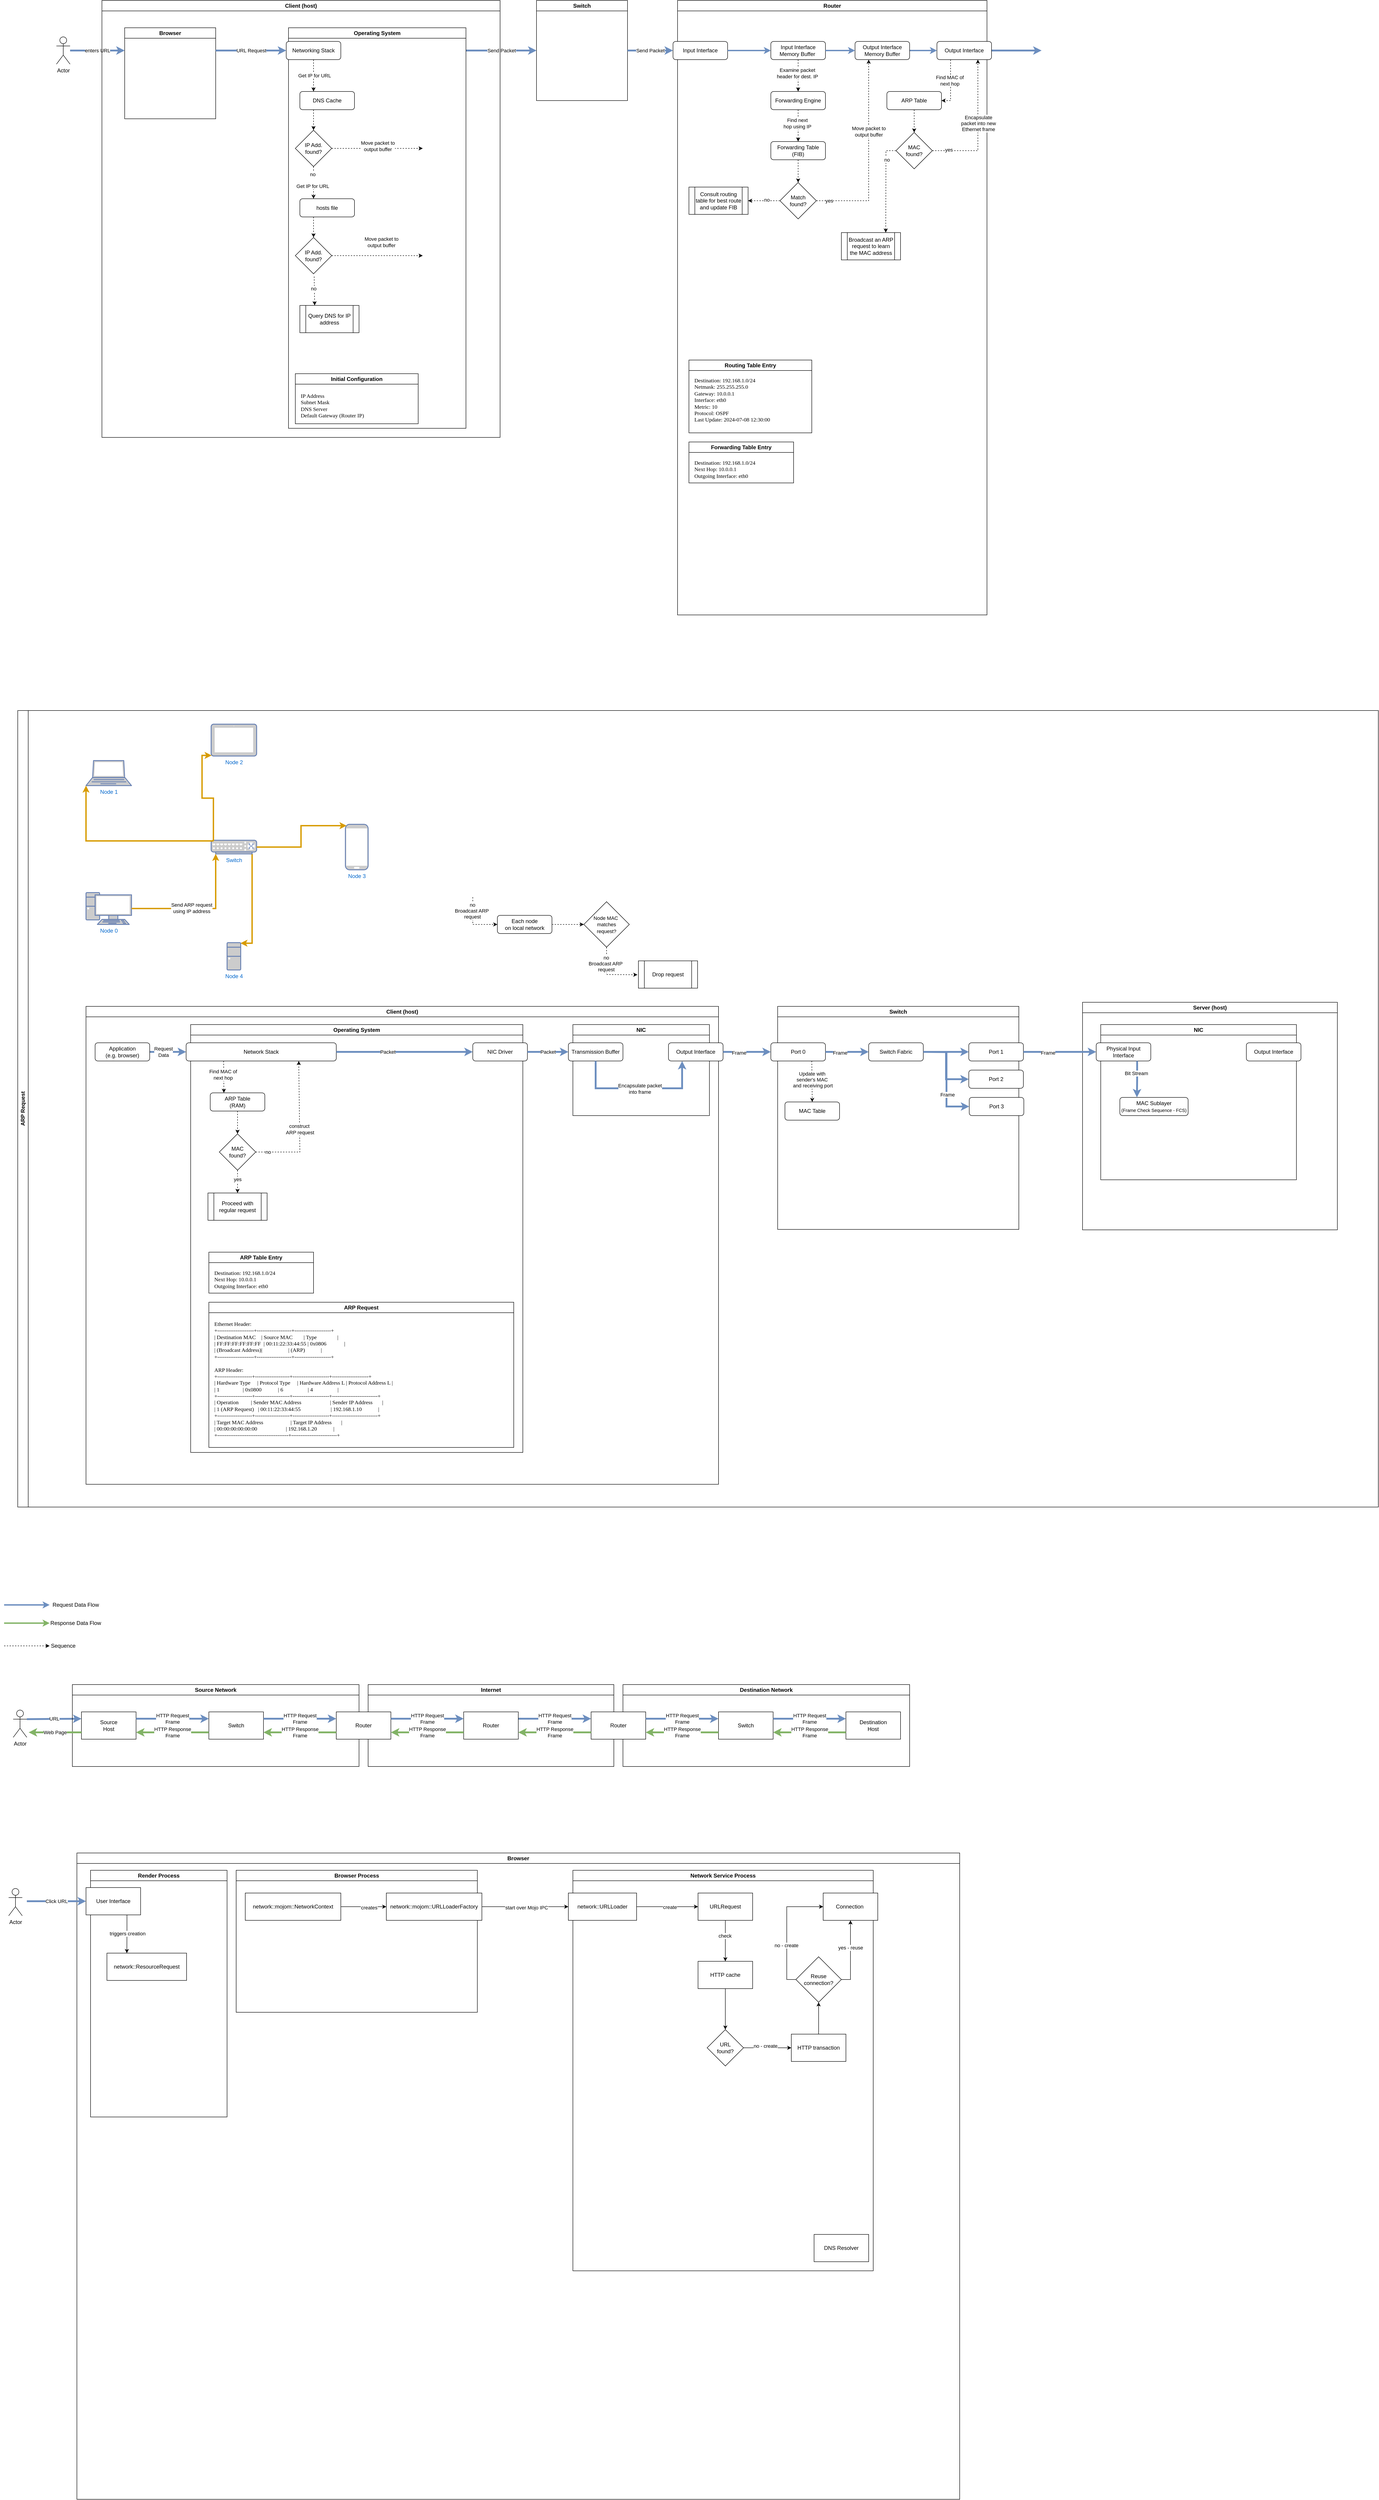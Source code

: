 <mxfile version="24.7.1" type="github">
  <diagram name="Page-1" id="0ixSnLqTkGIwiDNCtMaO">
    <mxGraphModel dx="2309" dy="2419" grid="1" gridSize="10" guides="1" tooltips="1" connect="1" arrows="1" fold="1" page="1" pageScale="1" pageWidth="850" pageHeight="1100" math="0" shadow="0">
      <root>
        <mxCell id="0" />
        <mxCell id="1" parent="0" />
        <mxCell id="XeNOOer_eIZAZivH8xoa-2" value="Actor" style="shape=umlActor;verticalLabelPosition=bottom;verticalAlign=top;html=1;outlineConnect=0;" parent="1" vertex="1">
          <mxGeometry x="-575" y="50" width="30" height="60" as="geometry" />
        </mxCell>
        <mxCell id="XeNOOer_eIZAZivH8xoa-3" value="enters URL" style="endArrow=classic;html=1;rounded=0;entryX=0;entryY=0.25;entryDx=0;entryDy=0;fillColor=#dae8fc;strokeColor=#6c8ebf;strokeWidth=4;" parent="1" source="XeNOOer_eIZAZivH8xoa-2" target="XeNOOer_eIZAZivH8xoa-15" edge="1">
          <mxGeometry width="50" height="50" relative="1" as="geometry">
            <mxPoint x="-215" y="650" as="sourcePoint" />
            <mxPoint x="-455" y="60" as="targetPoint" />
          </mxGeometry>
        </mxCell>
        <mxCell id="XeNOOer_eIZAZivH8xoa-5" value="Send Packet" style="endArrow=classic;html=1;rounded=0;fillColor=#dae8fc;strokeColor=#6c8ebf;strokeWidth=4;entryX=0;entryY=0.5;entryDx=0;entryDy=0;" parent="1" target="D3kK7mfqL6r90oOZMhNj-4" edge="1">
          <mxGeometry width="50" height="50" relative="1" as="geometry">
            <mxPoint x="325" y="80" as="sourcePoint" />
            <mxPoint x="480" y="80" as="targetPoint" />
          </mxGeometry>
        </mxCell>
        <mxCell id="XeNOOer_eIZAZivH8xoa-7" value="" style="endArrow=classic;html=1;rounded=0;entryX=0;entryY=0.25;entryDx=0;entryDy=0;exitX=1;exitY=0.5;exitDx=0;exitDy=0;fillColor=#dae8fc;strokeColor=#6c8ebf;strokeWidth=4;" parent="1" source="XeNOOer_eIZAZivH8xoa-14" edge="1">
          <mxGeometry width="50" height="50" relative="1" as="geometry">
            <mxPoint x="855" y="190" as="sourcePoint" />
            <mxPoint x="1590" y="80" as="targetPoint" />
          </mxGeometry>
        </mxCell>
        <mxCell id="XeNOOer_eIZAZivH8xoa-12" value="Router" style="swimlane;whiteSpace=wrap;html=1;" parent="1" vertex="1">
          <mxGeometry x="790" y="-30" width="680" height="1350" as="geometry">
            <mxRectangle x="250" y="530" width="140" height="30" as="alternateBounds" />
          </mxGeometry>
        </mxCell>
        <mxCell id="XeNOOer_eIZAZivH8xoa-13" value="Input Interface" style="rounded=1;whiteSpace=wrap;html=1;" parent="XeNOOer_eIZAZivH8xoa-12" vertex="1">
          <mxGeometry x="-10" y="90" width="120" height="40" as="geometry" />
        </mxCell>
        <mxCell id="XeNOOer_eIZAZivH8xoa-14" value="Output&lt;span style=&quot;background-color: initial;&quot;&gt;&amp;nbsp;Interface&lt;/span&gt;" style="rounded=1;whiteSpace=wrap;html=1;" parent="XeNOOer_eIZAZivH8xoa-12" vertex="1">
          <mxGeometry x="570" y="90" width="120" height="40" as="geometry" />
        </mxCell>
        <mxCell id="XeNOOer_eIZAZivH8xoa-28" value="Input Interface&lt;div&gt;Memory&amp;nbsp;&lt;span style=&quot;background-color: initial;&quot;&gt;Buffer&lt;/span&gt;&lt;span style=&quot;background-color: initial;&quot;&gt;&amp;nbsp;&lt;/span&gt;&lt;/div&gt;" style="rounded=1;whiteSpace=wrap;html=1;" parent="XeNOOer_eIZAZivH8xoa-12" vertex="1">
          <mxGeometry x="205" y="90" width="120" height="40" as="geometry" />
        </mxCell>
        <mxCell id="XeNOOer_eIZAZivH8xoa-38" value="" style="endArrow=classic;html=1;rounded=0;strokeWidth=3;fillColor=#dae8fc;strokeColor=#6c8ebf;exitX=1;exitY=0.5;exitDx=0;exitDy=0;entryX=0;entryY=0.5;entryDx=0;entryDy=0;" parent="XeNOOer_eIZAZivH8xoa-12" source="XeNOOer_eIZAZivH8xoa-13" target="XeNOOer_eIZAZivH8xoa-28" edge="1">
          <mxGeometry width="50" height="50" relative="1" as="geometry">
            <mxPoint x="160" y="104.5" as="sourcePoint" />
            <mxPoint x="260" y="104.5" as="targetPoint" />
          </mxGeometry>
        </mxCell>
        <mxCell id="XeNOOer_eIZAZivH8xoa-39" value="" style="endArrow=classic;html=1;rounded=0;strokeWidth=3;fillColor=#dae8fc;strokeColor=#6c8ebf;exitX=1;exitY=0.5;exitDx=0;exitDy=0;entryX=0;entryY=0.5;entryDx=0;entryDy=0;" parent="XeNOOer_eIZAZivH8xoa-12" source="XeNOOer_eIZAZivH8xoa-54" target="XeNOOer_eIZAZivH8xoa-14" edge="1">
          <mxGeometry width="50" height="50" relative="1" as="geometry">
            <mxPoint x="360" y="150" as="sourcePoint" />
            <mxPoint x="380" y="170" as="targetPoint" />
          </mxGeometry>
        </mxCell>
        <mxCell id="XeNOOer_eIZAZivH8xoa-8" value="Forwarding Table&lt;div&gt;(FIB)&lt;/div&gt;" style="rounded=1;whiteSpace=wrap;html=1;" parent="XeNOOer_eIZAZivH8xoa-12" vertex="1">
          <mxGeometry x="205" y="310" width="120" height="40" as="geometry" />
        </mxCell>
        <mxCell id="XeNOOer_eIZAZivH8xoa-21" value="" style="endArrow=classic;html=1;rounded=0;exitX=0.5;exitY=1;exitDx=0;exitDy=0;entryX=0.5;entryY=0;entryDx=0;entryDy=0;dashed=1;" parent="XeNOOer_eIZAZivH8xoa-12" source="XeNOOer_eIZAZivH8xoa-63" target="XeNOOer_eIZAZivH8xoa-8" edge="1">
          <mxGeometry width="50" height="50" relative="1" as="geometry">
            <mxPoint x="229.625" y="240" as="sourcePoint" />
            <mxPoint x="115" y="530" as="targetPoint" />
          </mxGeometry>
        </mxCell>
        <mxCell id="XeNOOer_eIZAZivH8xoa-24" value="Find next&lt;div&gt;hop using IP&lt;/div&gt;" style="edgeLabel;html=1;align=center;verticalAlign=middle;resizable=0;points=[];" parent="XeNOOer_eIZAZivH8xoa-21" vertex="1" connectable="0">
          <mxGeometry x="-0.16" y="-2" relative="1" as="geometry">
            <mxPoint as="offset" />
          </mxGeometry>
        </mxCell>
        <mxCell id="XeNOOer_eIZAZivH8xoa-25" value="ARP Table" style="rounded=1;whiteSpace=wrap;html=1;" parent="XeNOOer_eIZAZivH8xoa-12" vertex="1">
          <mxGeometry x="460" y="200" width="120" height="40" as="geometry" />
        </mxCell>
        <mxCell id="XeNOOer_eIZAZivH8xoa-26" value="" style="endArrow=classic;html=1;rounded=0;dashed=1;entryX=1;entryY=0.5;entryDx=0;entryDy=0;exitX=0.25;exitY=1;exitDx=0;exitDy=0;" parent="XeNOOer_eIZAZivH8xoa-12" source="XeNOOer_eIZAZivH8xoa-14" target="XeNOOer_eIZAZivH8xoa-25" edge="1">
          <mxGeometry width="50" height="50" relative="1" as="geometry">
            <mxPoint x="510" y="300" as="sourcePoint" />
            <mxPoint x="540" y="380" as="targetPoint" />
            <Array as="points">
              <mxPoint x="600" y="220" />
            </Array>
          </mxGeometry>
        </mxCell>
        <mxCell id="XeNOOer_eIZAZivH8xoa-27" value="&lt;div&gt;Find MAC of&lt;br&gt;&lt;/div&gt;&lt;div&gt;next hop&lt;/div&gt;" style="edgeLabel;html=1;align=center;verticalAlign=middle;resizable=0;points=[];" parent="XeNOOer_eIZAZivH8xoa-26" vertex="1" connectable="0">
          <mxGeometry x="-0.16" y="-2" relative="1" as="geometry">
            <mxPoint as="offset" />
          </mxGeometry>
        </mxCell>
        <mxCell id="XeNOOer_eIZAZivH8xoa-30" value="MAC&lt;div&gt;found?&lt;/div&gt;" style="rhombus;whiteSpace=wrap;html=1;" parent="XeNOOer_eIZAZivH8xoa-12" vertex="1">
          <mxGeometry x="480" y="290" width="80" height="80" as="geometry" />
        </mxCell>
        <mxCell id="XeNOOer_eIZAZivH8xoa-33" value="" style="endArrow=classic;html=1;rounded=0;dashed=1;exitX=0.5;exitY=1;exitDx=0;exitDy=0;entryX=0.5;entryY=0;entryDx=0;entryDy=0;" parent="XeNOOer_eIZAZivH8xoa-12" source="XeNOOer_eIZAZivH8xoa-25" target="XeNOOer_eIZAZivH8xoa-30" edge="1">
          <mxGeometry width="50" height="50" relative="1" as="geometry">
            <mxPoint x="-10" y="570" as="sourcePoint" />
            <mxPoint x="90" y="570" as="targetPoint" />
          </mxGeometry>
        </mxCell>
        <mxCell id="XeNOOer_eIZAZivH8xoa-34" value="" style="endArrow=classic;html=1;rounded=0;exitX=1;exitY=0.5;exitDx=0;exitDy=0;dashed=1;entryX=0.25;entryY=1;entryDx=0;entryDy=0;" parent="XeNOOer_eIZAZivH8xoa-12" source="XeNOOer_eIZAZivH8xoa-64" target="XeNOOer_eIZAZivH8xoa-54" edge="1">
          <mxGeometry width="50" height="50" relative="1" as="geometry">
            <mxPoint x="235" y="560" as="sourcePoint" />
            <mxPoint x="449" y="250" as="targetPoint" />
            <Array as="points">
              <mxPoint x="420" y="440" />
            </Array>
          </mxGeometry>
        </mxCell>
        <mxCell id="XeNOOer_eIZAZivH8xoa-40" value="Move packet to&lt;div&gt;output buffer&lt;/div&gt;" style="edgeLabel;html=1;align=center;verticalAlign=middle;resizable=0;points=[];" parent="XeNOOer_eIZAZivH8xoa-34" vertex="1" connectable="0">
          <mxGeometry x="0.106" y="-2" relative="1" as="geometry">
            <mxPoint x="-2" y="-32" as="offset" />
          </mxGeometry>
        </mxCell>
        <mxCell id="XeNOOer_eIZAZivH8xoa-56" value="yes" style="edgeLabel;html=1;align=center;verticalAlign=middle;resizable=0;points=[];" parent="XeNOOer_eIZAZivH8xoa-34" vertex="1" connectable="0">
          <mxGeometry x="-0.538" y="2" relative="1" as="geometry">
            <mxPoint x="-70" y="2" as="offset" />
          </mxGeometry>
        </mxCell>
        <mxCell id="XeNOOer_eIZAZivH8xoa-29" value="Broadcast an ARP request to learn the MAC address" style="shape=process;whiteSpace=wrap;html=1;backgroundOutline=1;" parent="XeNOOer_eIZAZivH8xoa-12" vertex="1">
          <mxGeometry x="360" y="510" width="130" height="60" as="geometry" />
        </mxCell>
        <mxCell id="XeNOOer_eIZAZivH8xoa-31" value="" style="endArrow=classic;html=1;rounded=0;exitX=0;exitY=0.5;exitDx=0;exitDy=0;dashed=1;entryX=0.75;entryY=0;entryDx=0;entryDy=0;" parent="XeNOOer_eIZAZivH8xoa-12" source="XeNOOer_eIZAZivH8xoa-30" target="XeNOOer_eIZAZivH8xoa-29" edge="1">
          <mxGeometry width="50" height="50" relative="1" as="geometry">
            <mxPoint x="345" y="330" as="sourcePoint" />
            <mxPoint x="345" y="390" as="targetPoint" />
            <Array as="points">
              <mxPoint x="458" y="330" />
            </Array>
          </mxGeometry>
        </mxCell>
        <mxCell id="XeNOOer_eIZAZivH8xoa-32" value="no" style="edgeLabel;html=1;align=center;verticalAlign=middle;resizable=0;points=[];" parent="XeNOOer_eIZAZivH8xoa-31" vertex="1" connectable="0">
          <mxGeometry x="-0.16" y="-2" relative="1" as="geometry">
            <mxPoint x="4" y="-43" as="offset" />
          </mxGeometry>
        </mxCell>
        <mxCell id="XeNOOer_eIZAZivH8xoa-43" value="" style="endArrow=classic;html=1;rounded=0;exitX=0.5;exitY=1;exitDx=0;exitDy=0;dashed=1;entryX=0.5;entryY=0;entryDx=0;entryDy=0;" parent="XeNOOer_eIZAZivH8xoa-12" source="XeNOOer_eIZAZivH8xoa-28" target="XeNOOer_eIZAZivH8xoa-63" edge="1">
          <mxGeometry width="50" height="50" relative="1" as="geometry">
            <mxPoint x="275" y="280" as="sourcePoint" />
            <mxPoint x="229.5" y="199.0" as="targetPoint" />
          </mxGeometry>
        </mxCell>
        <mxCell id="XeNOOer_eIZAZivH8xoa-44" value="Examine packet&lt;br&gt;header for dest. IP" style="edgeLabel;html=1;align=center;verticalAlign=middle;resizable=0;points=[];" parent="XeNOOer_eIZAZivH8xoa-43" vertex="1" connectable="0">
          <mxGeometry x="-0.16" y="-2" relative="1" as="geometry">
            <mxPoint as="offset" />
          </mxGeometry>
        </mxCell>
        <mxCell id="XeNOOer_eIZAZivH8xoa-46" value="Routing Table Entry" style="swimlane;whiteSpace=wrap;html=1;" parent="XeNOOer_eIZAZivH8xoa-12" vertex="1">
          <mxGeometry x="25" y="790" width="270" height="160" as="geometry" />
        </mxCell>
        <mxCell id="XeNOOer_eIZAZivH8xoa-47" value="&lt;div&gt;&lt;div&gt;&lt;font face=&quot;Lucida Console&quot;&gt;Destination: 192.168.1.0/24&lt;/font&gt;&lt;/div&gt;&lt;div&gt;&lt;font face=&quot;Lucida Console&quot;&gt;Netmask: 255.255.255.0&lt;/font&gt;&lt;/div&gt;&lt;div&gt;&lt;font face=&quot;Lucida Console&quot;&gt;Gateway: 10.0.0.1&lt;/font&gt;&lt;/div&gt;&lt;div&gt;&lt;font face=&quot;Lucida Console&quot;&gt;Interface: eth0&lt;/font&gt;&lt;/div&gt;&lt;div&gt;&lt;font face=&quot;Lucida Console&quot;&gt;Metric: 10&lt;/font&gt;&lt;/div&gt;&lt;div&gt;&lt;font face=&quot;Lucida Console&quot;&gt;Protocol: OSPF&lt;/font&gt;&lt;/div&gt;&lt;div&gt;&lt;font face=&quot;Lucida Console&quot;&gt;Last Update: 2024-07-08 12:30:00&lt;/font&gt;&lt;/div&gt;&lt;/div&gt;&lt;div&gt;&lt;br&gt;&lt;/div&gt;" style="text;html=1;align=left;verticalAlign=middle;resizable=0;points=[];autosize=1;strokeColor=none;fillColor=none;" parent="XeNOOer_eIZAZivH8xoa-46" vertex="1">
          <mxGeometry x="10" y="25" width="250" height="140" as="geometry" />
        </mxCell>
        <mxCell id="XeNOOer_eIZAZivH8xoa-49" value="Forwarding Table Entry" style="swimlane;whiteSpace=wrap;html=1;" parent="XeNOOer_eIZAZivH8xoa-12" vertex="1">
          <mxGeometry x="25" y="970" width="230" height="90" as="geometry" />
        </mxCell>
        <mxCell id="XeNOOer_eIZAZivH8xoa-50" value="&lt;div&gt;&lt;font face=&quot;Lucida Console&quot;&gt;Destination: 192.168.1.0/24&lt;/font&gt;&lt;/div&gt;&lt;div&gt;&lt;font face=&quot;Lucida Console&quot;&gt;Next Hop: 10.0.0.1&lt;/font&gt;&lt;/div&gt;&lt;div&gt;&lt;font face=&quot;Lucida Console&quot;&gt;Outgoing Interface: eth0&lt;/font&gt;&lt;/div&gt;" style="text;html=1;align=left;verticalAlign=middle;resizable=0;points=[];autosize=1;strokeColor=none;fillColor=none;" parent="XeNOOer_eIZAZivH8xoa-49" vertex="1">
          <mxGeometry x="10" y="30" width="220" height="60" as="geometry" />
        </mxCell>
        <mxCell id="XeNOOer_eIZAZivH8xoa-54" value="Output Interface&lt;div&gt;Memory&amp;nbsp;&lt;span style=&quot;background-color: initial;&quot;&gt;Buffer&lt;/span&gt;&lt;/div&gt;" style="rounded=1;whiteSpace=wrap;html=1;" parent="XeNOOer_eIZAZivH8xoa-12" vertex="1">
          <mxGeometry x="390" y="90" width="120" height="40" as="geometry" />
        </mxCell>
        <mxCell id="XeNOOer_eIZAZivH8xoa-55" value="" style="endArrow=classic;html=1;rounded=0;strokeWidth=3;fillColor=#dae8fc;strokeColor=#6c8ebf;exitX=1;exitY=0.5;exitDx=0;exitDy=0;entryX=0;entryY=0.5;entryDx=0;entryDy=0;" parent="XeNOOer_eIZAZivH8xoa-12" source="XeNOOer_eIZAZivH8xoa-28" target="XeNOOer_eIZAZivH8xoa-54" edge="1">
          <mxGeometry width="50" height="50" relative="1" as="geometry">
            <mxPoint x="835" y="130" as="sourcePoint" />
            <mxPoint x="1080" y="130" as="targetPoint" />
          </mxGeometry>
        </mxCell>
        <mxCell id="XeNOOer_eIZAZivH8xoa-63" value="Forwarding Engine" style="rounded=1;whiteSpace=wrap;html=1;" parent="XeNOOer_eIZAZivH8xoa-12" vertex="1">
          <mxGeometry x="205" y="200" width="120" height="40" as="geometry" />
        </mxCell>
        <mxCell id="XeNOOer_eIZAZivH8xoa-64" value="&lt;div&gt;Match&lt;div&gt;found?&lt;/div&gt;&lt;/div&gt;" style="rhombus;whiteSpace=wrap;html=1;" parent="XeNOOer_eIZAZivH8xoa-12" vertex="1">
          <mxGeometry x="225" y="400" width="80" height="80" as="geometry" />
        </mxCell>
        <mxCell id="XeNOOer_eIZAZivH8xoa-65" value="" style="endArrow=classic;html=1;rounded=0;dashed=1;exitX=0.5;exitY=1;exitDx=0;exitDy=0;entryX=0.5;entryY=0;entryDx=0;entryDy=0;" parent="XeNOOer_eIZAZivH8xoa-12" source="XeNOOer_eIZAZivH8xoa-8" target="XeNOOer_eIZAZivH8xoa-64" edge="1">
          <mxGeometry width="50" height="50" relative="1" as="geometry">
            <mxPoint x="204.17" y="360" as="sourcePoint" />
            <mxPoint x="204.17" y="410" as="targetPoint" />
          </mxGeometry>
        </mxCell>
        <mxCell id="XeNOOer_eIZAZivH8xoa-68" value="Consult routing table for best route and update FIB" style="shape=process;whiteSpace=wrap;html=1;backgroundOutline=1;" parent="XeNOOer_eIZAZivH8xoa-12" vertex="1">
          <mxGeometry x="25" y="410" width="130" height="60" as="geometry" />
        </mxCell>
        <mxCell id="XeNOOer_eIZAZivH8xoa-69" value="" style="endArrow=classic;html=1;rounded=0;dashed=1;entryX=1;entryY=0.5;entryDx=0;entryDy=0;exitX=0;exitY=0.5;exitDx=0;exitDy=0;" parent="XeNOOer_eIZAZivH8xoa-12" source="XeNOOer_eIZAZivH8xoa-64" target="XeNOOer_eIZAZivH8xoa-68" edge="1">
          <mxGeometry width="50" height="50" relative="1" as="geometry">
            <mxPoint x="220" y="440" as="sourcePoint" />
            <mxPoint x="100" y="330" as="targetPoint" />
          </mxGeometry>
        </mxCell>
        <mxCell id="XeNOOer_eIZAZivH8xoa-70" value="no" style="edgeLabel;html=1;align=center;verticalAlign=middle;resizable=0;points=[];" parent="XeNOOer_eIZAZivH8xoa-69" vertex="1" connectable="0">
          <mxGeometry x="-0.16" y="-2" relative="1" as="geometry">
            <mxPoint as="offset" />
          </mxGeometry>
        </mxCell>
        <mxCell id="XeNOOer_eIZAZivH8xoa-76" value="" style="endArrow=classic;html=1;rounded=0;dashed=1;exitX=1;exitY=0.5;exitDx=0;exitDy=0;entryX=0.75;entryY=1;entryDx=0;entryDy=0;" parent="XeNOOer_eIZAZivH8xoa-12" source="XeNOOer_eIZAZivH8xoa-30" target="XeNOOer_eIZAZivH8xoa-14" edge="1">
          <mxGeometry width="50" height="50" relative="1" as="geometry">
            <mxPoint x="550" y="250" as="sourcePoint" />
            <mxPoint x="520" y="500" as="targetPoint" />
            <Array as="points">
              <mxPoint x="660" y="330" />
            </Array>
          </mxGeometry>
        </mxCell>
        <mxCell id="XeNOOer_eIZAZivH8xoa-77" value="&lt;div&gt;Encapsulate&lt;/div&gt;&lt;div&gt;packet into new&lt;/div&gt;&lt;div&gt;Ethernet frame&lt;br&gt;&lt;/div&gt;" style="edgeLabel;html=1;align=center;verticalAlign=middle;resizable=0;points=[];" parent="XeNOOer_eIZAZivH8xoa-76" vertex="1" connectable="0">
          <mxGeometry x="-0.49" y="-1" relative="1" as="geometry">
            <mxPoint x="24" y="-61" as="offset" />
          </mxGeometry>
        </mxCell>
        <mxCell id="XeNOOer_eIZAZivH8xoa-78" value="yes" style="edgeLabel;html=1;align=center;verticalAlign=middle;resizable=0;points=[];" parent="XeNOOer_eIZAZivH8xoa-76" vertex="1" connectable="0">
          <mxGeometry x="-0.765" y="2" relative="1" as="geometry">
            <mxPoint as="offset" />
          </mxGeometry>
        </mxCell>
        <mxCell id="D3kK7mfqL6r90oOZMhNj-1" value="Client (host)" style="swimlane;whiteSpace=wrap;html=1;" parent="1" vertex="1">
          <mxGeometry x="-475" y="-30" width="875" height="960" as="geometry" />
        </mxCell>
        <mxCell id="D3kK7mfqL6r90oOZMhNj-2" value="Operating System" style="swimlane;whiteSpace=wrap;html=1;startSize=23;" parent="D3kK7mfqL6r90oOZMhNj-1" vertex="1">
          <mxGeometry x="410" y="60" width="390" height="880" as="geometry" />
        </mxCell>
        <mxCell id="DSvxa6pq-x6Ugc2J_eAa-2" value="Initial Configuration" style="swimlane;whiteSpace=wrap;html=1;" parent="D3kK7mfqL6r90oOZMhNj-2" vertex="1">
          <mxGeometry x="15" y="760" width="270" height="110" as="geometry" />
        </mxCell>
        <mxCell id="DSvxa6pq-x6Ugc2J_eAa-3" value="&lt;div&gt;&lt;div&gt;&lt;font face=&quot;Lucida Console&quot;&gt;IP Address&lt;/font&gt;&lt;/div&gt;&lt;/div&gt;&lt;div&gt;&lt;font face=&quot;Lucida Console&quot;&gt;Subnet Mask&lt;/font&gt;&lt;/div&gt;&lt;div&gt;&lt;font face=&quot;Lucida Console&quot;&gt;DNS Server&lt;/font&gt;&lt;/div&gt;&lt;div&gt;&lt;font face=&quot;Lucida Console&quot;&gt;Default Gateway (Router IP)&lt;/font&gt;&lt;/div&gt;" style="text;html=1;align=left;verticalAlign=middle;resizable=0;points=[];autosize=1;strokeColor=none;fillColor=none;" parent="DSvxa6pq-x6Ugc2J_eAa-2" vertex="1">
          <mxGeometry x="10" y="30" width="220" height="80" as="geometry" />
        </mxCell>
        <mxCell id="DSvxa6pq-x6Ugc2J_eAa-4" value="Networking Stack" style="rounded=1;whiteSpace=wrap;html=1;" parent="D3kK7mfqL6r90oOZMhNj-2" vertex="1">
          <mxGeometry x="-5" y="30" width="120" height="40" as="geometry" />
        </mxCell>
        <mxCell id="DSvxa6pq-x6Ugc2J_eAa-6" value="" style="endArrow=classic;html=1;rounded=0;exitX=1;exitY=0.5;exitDx=0;exitDy=0;dashed=1;" parent="D3kK7mfqL6r90oOZMhNj-2" source="DSvxa6pq-x6Ugc2J_eAa-9" edge="1">
          <mxGeometry width="50" height="50" relative="1" as="geometry">
            <mxPoint x="80" y="385" as="sourcePoint" />
            <mxPoint x="295" y="265" as="targetPoint" />
            <Array as="points">
              <mxPoint x="265" y="265" />
            </Array>
          </mxGeometry>
        </mxCell>
        <mxCell id="DSvxa6pq-x6Ugc2J_eAa-7" value="Move packet to&lt;div&gt;output buffer&lt;/div&gt;" style="edgeLabel;html=1;align=center;verticalAlign=middle;resizable=0;points=[];" parent="DSvxa6pq-x6Ugc2J_eAa-6" vertex="1" connectable="0">
          <mxGeometry x="0.106" y="-2" relative="1" as="geometry">
            <mxPoint x="-10" y="-7" as="offset" />
          </mxGeometry>
        </mxCell>
        <mxCell id="DSvxa6pq-x6Ugc2J_eAa-8" value="yes" style="edgeLabel;html=1;align=center;verticalAlign=middle;resizable=0;points=[];" parent="DSvxa6pq-x6Ugc2J_eAa-6" vertex="1" connectable="0">
          <mxGeometry x="-0.538" y="2" relative="1" as="geometry">
            <mxPoint x="-70" y="2" as="offset" />
          </mxGeometry>
        </mxCell>
        <mxCell id="DSvxa6pq-x6Ugc2J_eAa-9" value="&lt;div&gt;IP Add.&lt;div&gt;found?&lt;/div&gt;&lt;/div&gt;" style="rhombus;whiteSpace=wrap;html=1;" parent="D3kK7mfqL6r90oOZMhNj-2" vertex="1">
          <mxGeometry x="15" y="225" width="80" height="80" as="geometry" />
        </mxCell>
        <mxCell id="DSvxa6pq-x6Ugc2J_eAa-10" value="" style="endArrow=classic;html=1;rounded=0;dashed=1;exitX=0.25;exitY=1;exitDx=0;exitDy=0;entryX=0.5;entryY=0;entryDx=0;entryDy=0;" parent="D3kK7mfqL6r90oOZMhNj-2" source="DSvxa6pq-x6Ugc2J_eAa-13" target="DSvxa6pq-x6Ugc2J_eAa-9" edge="1">
          <mxGeometry width="50" height="50" relative="1" as="geometry">
            <mxPoint x="110" y="95" as="sourcePoint" />
            <mxPoint x="49.17" y="155" as="targetPoint" />
          </mxGeometry>
        </mxCell>
        <mxCell id="DSvxa6pq-x6Ugc2J_eAa-11" value="" style="endArrow=classic;html=1;rounded=0;dashed=1;exitX=0.5;exitY=1;exitDx=0;exitDy=0;entryX=0.25;entryY=0;entryDx=0;entryDy=0;" parent="D3kK7mfqL6r90oOZMhNj-2" source="DSvxa6pq-x6Ugc2J_eAa-9" target="DSvxa6pq-x6Ugc2J_eAa-23" edge="1">
          <mxGeometry width="50" height="50" relative="1" as="geometry">
            <mxPoint x="66.44" y="310.92" as="sourcePoint" />
            <mxPoint x="66" y="360" as="targetPoint" />
          </mxGeometry>
        </mxCell>
        <mxCell id="DSvxa6pq-x6Ugc2J_eAa-12" value="no&lt;div&gt;&lt;br&gt;&lt;/div&gt;&lt;div&gt;Get IP for URL&lt;br&gt;&lt;/div&gt;" style="edgeLabel;html=1;align=center;verticalAlign=middle;resizable=0;points=[];" parent="DSvxa6pq-x6Ugc2J_eAa-11" vertex="1" connectable="0">
          <mxGeometry x="-0.16" y="-2" relative="1" as="geometry">
            <mxPoint as="offset" />
          </mxGeometry>
        </mxCell>
        <mxCell id="DSvxa6pq-x6Ugc2J_eAa-13" value="DNS Cache" style="rounded=1;whiteSpace=wrap;html=1;" parent="D3kK7mfqL6r90oOZMhNj-2" vertex="1">
          <mxGeometry x="25" y="140" width="120" height="40" as="geometry" />
        </mxCell>
        <mxCell id="DSvxa6pq-x6Ugc2J_eAa-14" value="" style="endArrow=classic;html=1;rounded=0;dashed=1;exitX=0.5;exitY=1;exitDx=0;exitDy=0;entryX=0.25;entryY=0;entryDx=0;entryDy=0;" parent="D3kK7mfqL6r90oOZMhNj-2" source="DSvxa6pq-x6Ugc2J_eAa-4" target="DSvxa6pq-x6Ugc2J_eAa-13" edge="1">
          <mxGeometry width="50" height="50" relative="1" as="geometry">
            <mxPoint x="65" y="190" as="sourcePoint" />
            <mxPoint x="65" y="255" as="targetPoint" />
          </mxGeometry>
        </mxCell>
        <mxCell id="DSvxa6pq-x6Ugc2J_eAa-15" value="Get IP for URL" style="edgeLabel;html=1;align=center;verticalAlign=middle;resizable=0;points=[];" parent="DSvxa6pq-x6Ugc2J_eAa-14" vertex="1" connectable="0">
          <mxGeometry x="0.268" y="2" relative="1" as="geometry">
            <mxPoint y="-10" as="offset" />
          </mxGeometry>
        </mxCell>
        <mxCell id="DSvxa6pq-x6Ugc2J_eAa-16" value="" style="endArrow=classic;html=1;rounded=0;exitX=1;exitY=0.5;exitDx=0;exitDy=0;dashed=1;" parent="D3kK7mfqL6r90oOZMhNj-2" source="DSvxa6pq-x6Ugc2J_eAa-19" edge="1">
          <mxGeometry width="50" height="50" relative="1" as="geometry">
            <mxPoint x="80" y="620.65" as="sourcePoint" />
            <mxPoint x="295" y="500.65" as="targetPoint" />
            <Array as="points">
              <mxPoint x="265" y="500.65" />
            </Array>
          </mxGeometry>
        </mxCell>
        <mxCell id="DSvxa6pq-x6Ugc2J_eAa-17" value="Move packet to&lt;div&gt;output buffer&lt;/div&gt;" style="edgeLabel;html=1;align=center;verticalAlign=middle;resizable=0;points=[];" parent="DSvxa6pq-x6Ugc2J_eAa-16" vertex="1" connectable="0">
          <mxGeometry x="0.106" y="-2" relative="1" as="geometry">
            <mxPoint x="-2" y="-32" as="offset" />
          </mxGeometry>
        </mxCell>
        <mxCell id="DSvxa6pq-x6Ugc2J_eAa-18" value="yes" style="edgeLabel;html=1;align=center;verticalAlign=middle;resizable=0;points=[];" parent="DSvxa6pq-x6Ugc2J_eAa-16" vertex="1" connectable="0">
          <mxGeometry x="-0.538" y="2" relative="1" as="geometry">
            <mxPoint x="-70" y="2" as="offset" />
          </mxGeometry>
        </mxCell>
        <mxCell id="DSvxa6pq-x6Ugc2J_eAa-19" value="&lt;div&gt;IP Add.&lt;div&gt;found?&lt;/div&gt;&lt;/div&gt;" style="rhombus;whiteSpace=wrap;html=1;" parent="D3kK7mfqL6r90oOZMhNj-2" vertex="1">
          <mxGeometry x="15" y="460.65" width="80" height="80" as="geometry" />
        </mxCell>
        <mxCell id="DSvxa6pq-x6Ugc2J_eAa-20" value="" style="endArrow=classic;html=1;rounded=0;dashed=1;exitX=0.25;exitY=1;exitDx=0;exitDy=0;entryX=0.5;entryY=0;entryDx=0;entryDy=0;" parent="D3kK7mfqL6r90oOZMhNj-2" source="DSvxa6pq-x6Ugc2J_eAa-23" target="DSvxa6pq-x6Ugc2J_eAa-19" edge="1">
          <mxGeometry width="50" height="50" relative="1" as="geometry">
            <mxPoint x="110" y="330.65" as="sourcePoint" />
            <mxPoint x="49.17" y="390.65" as="targetPoint" />
          </mxGeometry>
        </mxCell>
        <mxCell id="DSvxa6pq-x6Ugc2J_eAa-21" value="" style="endArrow=classic;html=1;rounded=0;dashed=1;exitX=0.518;exitY=1.074;exitDx=0;exitDy=0;exitPerimeter=0;entryX=0.25;entryY=0;entryDx=0;entryDy=0;" parent="D3kK7mfqL6r90oOZMhNj-2" source="DSvxa6pq-x6Ugc2J_eAa-19" target="DSvxa6pq-x6Ugc2J_eAa-25" edge="1">
          <mxGeometry width="50" height="50" relative="1" as="geometry">
            <mxPoint x="65" y="500.65" as="sourcePoint" />
            <mxPoint x="56" y="595.65" as="targetPoint" />
          </mxGeometry>
        </mxCell>
        <mxCell id="DSvxa6pq-x6Ugc2J_eAa-22" value="no" style="edgeLabel;html=1;align=center;verticalAlign=middle;resizable=0;points=[];" parent="DSvxa6pq-x6Ugc2J_eAa-21" vertex="1" connectable="0">
          <mxGeometry x="-0.16" y="-2" relative="1" as="geometry">
            <mxPoint as="offset" />
          </mxGeometry>
        </mxCell>
        <mxCell id="DSvxa6pq-x6Ugc2J_eAa-23" value="hosts file" style="rounded=1;whiteSpace=wrap;html=1;" parent="D3kK7mfqL6r90oOZMhNj-2" vertex="1">
          <mxGeometry x="25" y="375.65" width="120" height="40" as="geometry" />
        </mxCell>
        <mxCell id="DSvxa6pq-x6Ugc2J_eAa-25" value="Query DNS for IP address" style="shape=process;whiteSpace=wrap;html=1;backgroundOutline=1;" parent="D3kK7mfqL6r90oOZMhNj-2" vertex="1">
          <mxGeometry x="25" y="610" width="130" height="60" as="geometry" />
        </mxCell>
        <mxCell id="XeNOOer_eIZAZivH8xoa-15" value="Browser" style="swimlane;whiteSpace=wrap;html=1;" parent="D3kK7mfqL6r90oOZMhNj-1" vertex="1">
          <mxGeometry x="50" y="60" width="200" height="200" as="geometry" />
        </mxCell>
        <mxCell id="D3kK7mfqL6r90oOZMhNj-3" value="URL Request" style="endArrow=classic;html=1;rounded=0;fillColor=#dae8fc;strokeColor=#6c8ebf;strokeWidth=4;exitX=1;exitY=0.25;exitDx=0;exitDy=0;entryX=0;entryY=0.5;entryDx=0;entryDy=0;" parent="D3kK7mfqL6r90oOZMhNj-1" source="XeNOOer_eIZAZivH8xoa-15" target="DSvxa6pq-x6Ugc2J_eAa-4" edge="1">
          <mxGeometry width="50" height="50" relative="1" as="geometry">
            <mxPoint x="280" y="110" as="sourcePoint" />
            <mxPoint x="395" y="110" as="targetPoint" />
          </mxGeometry>
        </mxCell>
        <mxCell id="D3kK7mfqL6r90oOZMhNj-4" value="Switch" style="swimlane;whiteSpace=wrap;html=1;" parent="1" vertex="1">
          <mxGeometry x="480" y="-30" width="200" height="220" as="geometry" />
        </mxCell>
        <mxCell id="D3kK7mfqL6r90oOZMhNj-5" value="Send Packet" style="endArrow=classic;html=1;rounded=0;fillColor=#dae8fc;strokeColor=#6c8ebf;strokeWidth=4;entryX=0;entryY=0.5;entryDx=0;entryDy=0;exitX=1;exitY=0.5;exitDx=0;exitDy=0;" parent="1" source="D3kK7mfqL6r90oOZMhNj-4" target="XeNOOer_eIZAZivH8xoa-13" edge="1">
          <mxGeometry width="50" height="50" relative="1" as="geometry">
            <mxPoint x="680" y="80" as="sourcePoint" />
            <mxPoint x="760" y="79.58" as="targetPoint" />
          </mxGeometry>
        </mxCell>
        <mxCell id="DSvxa6pq-x6Ugc2J_eAa-33" value="ARP Request" style="swimlane;horizontal=0;whiteSpace=wrap;html=1;" parent="1" vertex="1">
          <mxGeometry x="-660" y="1530" width="2990" height="1750" as="geometry" />
        </mxCell>
        <mxCell id="DSvxa6pq-x6Ugc2J_eAa-37" style="edgeStyle=orthogonalEdgeStyle;rounded=0;orthogonalLoop=1;jettySize=auto;html=1;exitX=0.9;exitY=1;exitDx=0;exitDy=0;exitPerimeter=0;entryX=0.98;entryY=0.02;entryDx=0;entryDy=0;entryPerimeter=0;fillColor=#ffe6cc;strokeColor=#d79b00;strokeWidth=3;" parent="DSvxa6pq-x6Ugc2J_eAa-33" source="DSvxa6pq-x6Ugc2J_eAa-26" target="DSvxa6pq-x6Ugc2J_eAa-32" edge="1">
          <mxGeometry relative="1" as="geometry">
            <Array as="points">
              <mxPoint x="515" y="511" />
            </Array>
          </mxGeometry>
        </mxCell>
        <mxCell id="DSvxa6pq-x6Ugc2J_eAa-26" value="Switch" style="fontColor=#0066CC;verticalAlign=top;verticalLabelPosition=bottom;labelPosition=center;align=center;html=1;outlineConnect=0;fillColor=#CCCCCC;strokeColor=#6881B3;gradientColor=none;gradientDirection=north;strokeWidth=2;shape=mxgraph.networks.switch;" parent="DSvxa6pq-x6Ugc2J_eAa-33" vertex="1">
          <mxGeometry x="425" y="285" width="100" height="30" as="geometry" />
        </mxCell>
        <mxCell id="DSvxa6pq-x6Ugc2J_eAa-28" value="Node 0" style="fontColor=#0066CC;verticalAlign=top;verticalLabelPosition=bottom;labelPosition=center;align=center;html=1;outlineConnect=0;fillColor=#CCCCCC;strokeColor=#6881B3;gradientColor=none;gradientDirection=north;strokeWidth=2;shape=mxgraph.networks.pc;" parent="DSvxa6pq-x6Ugc2J_eAa-33" vertex="1">
          <mxGeometry x="150" y="400" width="100" height="70" as="geometry" />
        </mxCell>
        <mxCell id="DSvxa6pq-x6Ugc2J_eAa-29" value="Node 1" style="fontColor=#0066CC;verticalAlign=top;verticalLabelPosition=bottom;labelPosition=center;align=center;html=1;outlineConnect=0;fillColor=#CCCCCC;strokeColor=#6881B3;gradientColor=none;gradientDirection=north;strokeWidth=2;shape=mxgraph.networks.laptop;" parent="DSvxa6pq-x6Ugc2J_eAa-33" vertex="1">
          <mxGeometry x="150" y="110" width="100" height="55" as="geometry" />
        </mxCell>
        <mxCell id="DSvxa6pq-x6Ugc2J_eAa-30" value="Node 2" style="fontColor=#0066CC;verticalAlign=top;verticalLabelPosition=bottom;labelPosition=center;align=center;html=1;outlineConnect=0;fillColor=#CCCCCC;strokeColor=#6881B3;gradientColor=none;gradientDirection=north;strokeWidth=2;shape=mxgraph.networks.tablet;" parent="DSvxa6pq-x6Ugc2J_eAa-33" vertex="1">
          <mxGeometry x="425" y="30" width="100" height="70" as="geometry" />
        </mxCell>
        <mxCell id="DSvxa6pq-x6Ugc2J_eAa-31" value="Node 3" style="fontColor=#0066CC;verticalAlign=top;verticalLabelPosition=bottom;labelPosition=center;align=center;html=1;outlineConnect=0;fillColor=#CCCCCC;strokeColor=#6881B3;gradientColor=none;gradientDirection=north;strokeWidth=2;shape=mxgraph.networks.mobile;" parent="DSvxa6pq-x6Ugc2J_eAa-33" vertex="1">
          <mxGeometry x="720" y="250" width="50" height="100" as="geometry" />
        </mxCell>
        <mxCell id="DSvxa6pq-x6Ugc2J_eAa-32" value="Node 4" style="fontColor=#0066CC;verticalAlign=top;verticalLabelPosition=bottom;labelPosition=center;align=center;html=1;outlineConnect=0;fillColor=#CCCCCC;strokeColor=#6881B3;gradientColor=none;gradientDirection=north;strokeWidth=2;shape=mxgraph.networks.desktop_pc;" parent="DSvxa6pq-x6Ugc2J_eAa-33" vertex="1">
          <mxGeometry x="460" y="510" width="30" height="60" as="geometry" />
        </mxCell>
        <mxCell id="DSvxa6pq-x6Ugc2J_eAa-34" style="edgeStyle=orthogonalEdgeStyle;rounded=0;orthogonalLoop=1;jettySize=auto;html=1;exitX=1;exitY=0.5;exitDx=0;exitDy=0;exitPerimeter=0;entryX=0.1;entryY=1;entryDx=0;entryDy=0;entryPerimeter=0;fillColor=#ffe6cc;strokeColor=#d79b00;strokeWidth=3;" parent="DSvxa6pq-x6Ugc2J_eAa-33" source="DSvxa6pq-x6Ugc2J_eAa-28" target="DSvxa6pq-x6Ugc2J_eAa-26" edge="1">
          <mxGeometry relative="1" as="geometry" />
        </mxCell>
        <mxCell id="DSvxa6pq-x6Ugc2J_eAa-39" value="Send ARP request&lt;div&gt;using IP address&lt;/div&gt;" style="edgeLabel;html=1;align=center;verticalAlign=middle;resizable=0;points=[];" parent="DSvxa6pq-x6Ugc2J_eAa-34" vertex="1" connectable="0">
          <mxGeometry x="-0.138" y="1" relative="1" as="geometry">
            <mxPoint as="offset" />
          </mxGeometry>
        </mxCell>
        <mxCell id="DSvxa6pq-x6Ugc2J_eAa-35" style="edgeStyle=orthogonalEdgeStyle;rounded=0;orthogonalLoop=1;jettySize=auto;html=1;exitX=0.05;exitY=0.05;exitDx=0;exitDy=0;exitPerimeter=0;entryX=0;entryY=1;entryDx=0;entryDy=0;entryPerimeter=0;fillColor=#ffe6cc;strokeColor=#d79b00;strokeWidth=3;" parent="DSvxa6pq-x6Ugc2J_eAa-33" source="DSvxa6pq-x6Ugc2J_eAa-26" target="DSvxa6pq-x6Ugc2J_eAa-29" edge="1">
          <mxGeometry relative="1" as="geometry" />
        </mxCell>
        <mxCell id="DSvxa6pq-x6Ugc2J_eAa-36" style="edgeStyle=orthogonalEdgeStyle;rounded=0;orthogonalLoop=1;jettySize=auto;html=1;entryX=0.01;entryY=0.98;entryDx=0;entryDy=0;entryPerimeter=0;exitX=0.05;exitY=0.05;exitDx=0;exitDy=0;exitPerimeter=0;fillColor=#ffe6cc;strokeColor=#d79b00;strokeWidth=3;" parent="DSvxa6pq-x6Ugc2J_eAa-33" source="DSvxa6pq-x6Ugc2J_eAa-26" target="DSvxa6pq-x6Ugc2J_eAa-30" edge="1">
          <mxGeometry relative="1" as="geometry">
            <mxPoint x="426" y="260" as="sourcePoint" />
            <mxPoint x="431" y="120" as="targetPoint" />
            <Array as="points" />
          </mxGeometry>
        </mxCell>
        <mxCell id="DSvxa6pq-x6Ugc2J_eAa-38" style="edgeStyle=orthogonalEdgeStyle;rounded=0;orthogonalLoop=1;jettySize=auto;html=1;exitX=1;exitY=0.5;exitDx=0;exitDy=0;exitPerimeter=0;entryX=0.05;entryY=0.03;entryDx=0;entryDy=0;entryPerimeter=0;fillColor=#ffe6cc;strokeColor=#d79b00;strokeWidth=3;" parent="DSvxa6pq-x6Ugc2J_eAa-33" source="DSvxa6pq-x6Ugc2J_eAa-26" target="DSvxa6pq-x6Ugc2J_eAa-31" edge="1">
          <mxGeometry relative="1" as="geometry" />
        </mxCell>
        <mxCell id="DSvxa6pq-x6Ugc2J_eAa-40" value="Client (host)" style="swimlane;whiteSpace=wrap;html=1;" parent="DSvxa6pq-x6Ugc2J_eAa-33" vertex="1">
          <mxGeometry x="150" y="650" width="1390" height="1050" as="geometry" />
        </mxCell>
        <mxCell id="DSvxa6pq-x6Ugc2J_eAa-42" value="Request&lt;div&gt;Data&lt;/div&gt;" style="endArrow=classic;html=1;rounded=0;fillColor=#dae8fc;strokeColor=#6c8ebf;strokeWidth=4;entryX=0;entryY=0.5;entryDx=0;entryDy=0;exitX=1;exitY=0.5;exitDx=0;exitDy=0;" parent="DSvxa6pq-x6Ugc2J_eAa-40" source="DSvxa6pq-x6Ugc2J_eAa-69" target="DSvxa6pq-x6Ugc2J_eAa-41" edge="1">
          <mxGeometry x="-0.25" width="50" height="50" relative="1" as="geometry">
            <mxPoint x="170" y="100" as="sourcePoint" />
            <mxPoint x="250" y="59.58" as="targetPoint" />
            <mxPoint as="offset" />
          </mxGeometry>
        </mxCell>
        <mxCell id="DSvxa6pq-x6Ugc2J_eAa-68" value="Operating System" style="swimlane;whiteSpace=wrap;html=1;" parent="DSvxa6pq-x6Ugc2J_eAa-40" vertex="1">
          <mxGeometry x="230" y="40" width="730" height="940" as="geometry" />
        </mxCell>
        <mxCell id="DSvxa6pq-x6Ugc2J_eAa-41" value="Network Stack" style="rounded=1;whiteSpace=wrap;html=1;" parent="DSvxa6pq-x6Ugc2J_eAa-68" vertex="1">
          <mxGeometry x="-10" y="40" width="330" height="40" as="geometry" />
        </mxCell>
        <mxCell id="DSvxa6pq-x6Ugc2J_eAa-43" value="ARP Table&lt;div&gt;(RAM)&lt;/div&gt;" style="rounded=1;whiteSpace=wrap;html=1;" parent="DSvxa6pq-x6Ugc2J_eAa-68" vertex="1">
          <mxGeometry x="43" y="150" width="120" height="40" as="geometry" />
        </mxCell>
        <mxCell id="DSvxa6pq-x6Ugc2J_eAa-44" value="" style="endArrow=classic;html=1;rounded=0;dashed=1;entryX=0.25;entryY=0;entryDx=0;entryDy=0;exitX=0.25;exitY=1;exitDx=0;exitDy=0;" parent="DSvxa6pq-x6Ugc2J_eAa-68" source="DSvxa6pq-x6Ugc2J_eAa-41" target="DSvxa6pq-x6Ugc2J_eAa-43" edge="1">
          <mxGeometry width="50" height="50" relative="1" as="geometry">
            <mxPoint x="340" y="40" as="sourcePoint" />
            <mxPoint x="280" y="290" as="targetPoint" />
            <Array as="points" />
          </mxGeometry>
        </mxCell>
        <mxCell id="DSvxa6pq-x6Ugc2J_eAa-45" value="&lt;div&gt;Find MAC of&lt;br&gt;&lt;/div&gt;&lt;div&gt;next hop&lt;/div&gt;" style="edgeLabel;html=1;align=center;verticalAlign=middle;resizable=0;points=[];" parent="DSvxa6pq-x6Ugc2J_eAa-44" vertex="1" connectable="0">
          <mxGeometry x="-0.16" y="-2" relative="1" as="geometry">
            <mxPoint as="offset" />
          </mxGeometry>
        </mxCell>
        <mxCell id="DSvxa6pq-x6Ugc2J_eAa-46" value="MAC&lt;div&gt;found?&lt;/div&gt;" style="rhombus;whiteSpace=wrap;html=1;" parent="DSvxa6pq-x6Ugc2J_eAa-68" vertex="1">
          <mxGeometry x="63" y="240" width="80" height="80" as="geometry" />
        </mxCell>
        <mxCell id="DSvxa6pq-x6Ugc2J_eAa-47" value="" style="endArrow=classic;html=1;rounded=0;dashed=1;exitX=0.5;exitY=1;exitDx=0;exitDy=0;entryX=0.5;entryY=0;entryDx=0;entryDy=0;" parent="DSvxa6pq-x6Ugc2J_eAa-68" source="DSvxa6pq-x6Ugc2J_eAa-43" target="DSvxa6pq-x6Ugc2J_eAa-46" edge="1">
          <mxGeometry width="50" height="50" relative="1" as="geometry">
            <mxPoint x="-427" y="520" as="sourcePoint" />
            <mxPoint x="-327" y="520" as="targetPoint" />
          </mxGeometry>
        </mxCell>
        <mxCell id="DSvxa6pq-x6Ugc2J_eAa-51" value="" style="endArrow=classic;html=1;rounded=0;dashed=1;exitX=0.5;exitY=1;exitDx=0;exitDy=0;entryX=0.5;entryY=0;entryDx=0;entryDy=0;" parent="DSvxa6pq-x6Ugc2J_eAa-68" source="DSvxa6pq-x6Ugc2J_eAa-46" target="DSvxa6pq-x6Ugc2J_eAa-77" edge="1">
          <mxGeometry width="50" height="50" relative="1" as="geometry">
            <mxPoint x="128" y="200" as="sourcePoint" />
            <mxPoint x="352" y="280" as="targetPoint" />
            <Array as="points" />
          </mxGeometry>
        </mxCell>
        <mxCell id="DSvxa6pq-x6Ugc2J_eAa-53" value="yes" style="edgeLabel;html=1;align=center;verticalAlign=middle;resizable=0;points=[];" parent="DSvxa6pq-x6Ugc2J_eAa-51" vertex="1" connectable="0">
          <mxGeometry x="-0.765" y="2" relative="1" as="geometry">
            <mxPoint x="-2" y="14" as="offset" />
          </mxGeometry>
        </mxCell>
        <mxCell id="DSvxa6pq-x6Ugc2J_eAa-56" value="ARP Table Entry" style="swimlane;whiteSpace=wrap;html=1;" parent="DSvxa6pq-x6Ugc2J_eAa-68" vertex="1">
          <mxGeometry x="40" y="500" width="230" height="90" as="geometry" />
        </mxCell>
        <mxCell id="DSvxa6pq-x6Ugc2J_eAa-57" value="&lt;div&gt;&lt;font face=&quot;Lucida Console&quot;&gt;Destination: 192.168.1.0/24&lt;/font&gt;&lt;/div&gt;&lt;div&gt;&lt;font face=&quot;Lucida Console&quot;&gt;Next Hop: 10.0.0.1&lt;/font&gt;&lt;/div&gt;&lt;div&gt;&lt;font face=&quot;Lucida Console&quot;&gt;Outgoing Interface: eth0&lt;/font&gt;&lt;/div&gt;" style="text;html=1;align=left;verticalAlign=middle;resizable=0;points=[];autosize=1;strokeColor=none;fillColor=none;" parent="DSvxa6pq-x6Ugc2J_eAa-56" vertex="1">
          <mxGeometry x="10" y="30" width="220" height="60" as="geometry" />
        </mxCell>
        <mxCell id="DSvxa6pq-x6Ugc2J_eAa-58" value="ARP Request" style="swimlane;whiteSpace=wrap;html=1;" parent="DSvxa6pq-x6Ugc2J_eAa-68" vertex="1">
          <mxGeometry x="40" y="610" width="670" height="319" as="geometry" />
        </mxCell>
        <mxCell id="DSvxa6pq-x6Ugc2J_eAa-59" value="&lt;div&gt;&lt;font face=&quot;Lucida Console&quot;&gt;Ethernet Header:&lt;/font&gt;&lt;/div&gt;&lt;div&gt;&lt;font face=&quot;Lucida Console&quot;&gt;+--------------------+-------------------+--------------------+&lt;/font&gt;&lt;/div&gt;&lt;div&gt;&lt;font face=&quot;Lucida Console&quot;&gt;| Destination MAC&amp;nbsp; &amp;nbsp; | Source MAC&amp;nbsp; &amp;nbsp; &amp;nbsp; &amp;nbsp; | Type&amp;nbsp; &amp;nbsp; &amp;nbsp; &amp;nbsp; &amp;nbsp; &amp;nbsp; &amp;nbsp; &amp;nbsp;|&lt;/font&gt;&lt;/div&gt;&lt;div&gt;&lt;font face=&quot;Lucida Console&quot;&gt;| FF:FF:FF:FF:FF:FF&amp;nbsp; |&amp;nbsp;&lt;/font&gt;&lt;span style=&quot;font-family: &amp;quot;Lucida Console&amp;quot;; background-color: initial;&quot;&gt;00:11:22:33:44:55 |&amp;nbsp;&lt;/span&gt;&lt;span style=&quot;font-family: &amp;quot;Lucida Console&amp;quot;;&quot;&gt;0x0806&amp;nbsp; &amp;nbsp; &amp;nbsp; &amp;nbsp; &amp;nbsp; &amp;nbsp; &amp;nbsp;&lt;/span&gt;&lt;span style=&quot;font-family: &amp;quot;Lucida Console&amp;quot;; background-color: initial;&quot;&gt;|&lt;/span&gt;&lt;/div&gt;&lt;div&gt;&lt;font face=&quot;Lucida Console&quot;&gt;|&amp;nbsp;&lt;/font&gt;&lt;span style=&quot;font-family: &amp;quot;Lucida Console&amp;quot;; background-color: initial;&quot;&gt;(Broadcast Address)&lt;/span&gt;&lt;span style=&quot;font-family: &amp;quot;Lucida Console&amp;quot;; background-color: initial;&quot;&gt;|&amp;nbsp; &amp;nbsp; &amp;nbsp; &amp;nbsp; &amp;nbsp; &amp;nbsp; &amp;nbsp; &amp;nbsp; &amp;nbsp; &amp;nbsp;|&amp;nbsp;&lt;/span&gt;&lt;span style=&quot;font-family: &amp;quot;Lucida Console&amp;quot;;&quot;&gt;(ARP)&lt;span style=&quot;white-space: pre;&quot;&gt;&#x9;&lt;/span&gt;&amp;nbsp; &amp;nbsp; &amp;nbsp;&amp;nbsp;&lt;/span&gt;&lt;span style=&quot;background-color: initial; font-family: &amp;quot;Lucida Console&amp;quot;;&quot;&gt;|&lt;/span&gt;&lt;/div&gt;&lt;div&gt;&lt;font face=&quot;Lucida Console&quot;&gt;+--------------------+-------------------+--------------------+&lt;/font&gt;&lt;/div&gt;&lt;div&gt;&lt;font face=&quot;Lucida Console&quot;&gt;&lt;br&gt;&lt;/font&gt;&lt;/div&gt;&lt;div&gt;&lt;font face=&quot;Lucida Console&quot;&gt;ARP Header:&lt;/font&gt;&lt;/div&gt;&lt;div&gt;&lt;font face=&quot;Lucida Console&quot;&gt;+-------------------+-------------------+--------------------+--------------------+&lt;/font&gt;&lt;/div&gt;&lt;div&gt;&lt;font face=&quot;Lucida Console&quot;&gt;| Hardware Type&amp;nbsp; &amp;nbsp; &amp;nbsp;| Protocol Type&amp;nbsp; &amp;nbsp; &amp;nbsp;| Hardware Address L | Protocol Address L |&lt;/font&gt;&lt;/div&gt;&lt;div&gt;&lt;font face=&quot;Lucida Console&quot;&gt;| 1&amp;nbsp; &amp;nbsp; &amp;nbsp; &amp;nbsp; &amp;nbsp; &amp;nbsp; &amp;nbsp; &amp;nbsp; &amp;nbsp;| 0x0800&amp;nbsp; &amp;nbsp; &amp;nbsp; &amp;nbsp; &amp;nbsp; &amp;nbsp; | 6&amp;nbsp; &amp;nbsp; &amp;nbsp; &amp;nbsp; &amp;nbsp; &amp;nbsp; &amp;nbsp; &amp;nbsp; &amp;nbsp; | 4&amp;nbsp; &amp;nbsp; &amp;nbsp; &amp;nbsp; &amp;nbsp; &amp;nbsp; &amp;nbsp; &amp;nbsp; &amp;nbsp; |&lt;/font&gt;&lt;/div&gt;&lt;div&gt;&lt;font face=&quot;Lucida Console&quot;&gt;+-------------------+-------------------+--------------------+-------------------------+&lt;/font&gt;&lt;/div&gt;&lt;div&gt;&lt;font face=&quot;Lucida Console&quot;&gt;| Operation&amp;nbsp; &amp;nbsp; &amp;nbsp; &amp;nbsp; &amp;nbsp;| Sender MAC Address&amp;nbsp; &amp;nbsp; &amp;nbsp; &amp;nbsp; &amp;nbsp; &amp;nbsp; &amp;nbsp; &amp;nbsp; &amp;nbsp; &amp;nbsp; &amp;nbsp;| Sender IP Address&amp;nbsp; &amp;nbsp; &amp;nbsp; &amp;nbsp;|&lt;/font&gt;&lt;/div&gt;&lt;div&gt;&lt;font face=&quot;Lucida Console&quot;&gt;| 1 (ARP Request)&amp;nbsp; &amp;nbsp;| 00:11:22:33:44:55&amp;nbsp; &amp;nbsp; &amp;nbsp; &amp;nbsp; &amp;nbsp; &amp;nbsp; &amp;nbsp; &amp;nbsp; &amp;nbsp; &amp;nbsp; &amp;nbsp; | 192.168.1.10&amp;nbsp; &amp;nbsp; &amp;nbsp; &amp;nbsp; &amp;nbsp; &amp;nbsp; |&lt;/font&gt;&lt;/div&gt;&lt;div&gt;&lt;font face=&quot;Lucida Console&quot;&gt;+-------------------+-------------------+--------------------+-------------------------+&lt;/font&gt;&lt;/div&gt;&lt;div&gt;&lt;font face=&quot;Lucida Console&quot;&gt;| Target MAC Address&amp;nbsp; &amp;nbsp; &amp;nbsp; &amp;nbsp; &amp;nbsp; &amp;nbsp; &amp;nbsp; &amp;nbsp; &amp;nbsp; &amp;nbsp; | Target IP Address&amp;nbsp; &amp;nbsp; &amp;nbsp; &amp;nbsp;|&lt;/font&gt;&lt;/div&gt;&lt;div&gt;&lt;font face=&quot;Lucida Console&quot;&gt;| 00:00:00:00:00:00&amp;nbsp; &amp;nbsp; &amp;nbsp; &amp;nbsp; &amp;nbsp; &amp;nbsp; &amp;nbsp; &amp;nbsp; &amp;nbsp; &amp;nbsp; &amp;nbsp;| 192.168.1.20&amp;nbsp; &amp;nbsp; &amp;nbsp; &amp;nbsp; &amp;nbsp; &amp;nbsp; |&lt;span style=&quot;white-space: pre;&quot;&gt;&#x9;&lt;/span&gt;&lt;span style=&quot;white-space: pre;&quot;&gt;&#x9;&lt;/span&gt;&lt;span style=&quot;white-space: pre;&quot;&gt;&#x9;&lt;/span&gt;&lt;/font&gt;&lt;/div&gt;&lt;div&gt;&lt;font face=&quot;Lucida Console&quot;&gt;+---------------------------------------+-------------------------+&lt;/font&gt;&lt;/div&gt;&lt;div&gt;&lt;br&gt;&lt;/div&gt;" style="text;html=1;align=left;verticalAlign=middle;resizable=0;points=[];autosize=1;strokeColor=none;fillColor=none;" parent="DSvxa6pq-x6Ugc2J_eAa-58" vertex="1">
          <mxGeometry x="10" y="27" width="660" height="300" as="geometry" />
        </mxCell>
        <mxCell id="DSvxa6pq-x6Ugc2J_eAa-71" value="NIC Driver" style="rounded=1;whiteSpace=wrap;html=1;" parent="DSvxa6pq-x6Ugc2J_eAa-68" vertex="1">
          <mxGeometry x="620" y="40" width="120" height="40" as="geometry" />
        </mxCell>
        <mxCell id="DSvxa6pq-x6Ugc2J_eAa-74" value="" style="endArrow=classic;html=1;rounded=0;dashed=1;entryX=0.75;entryY=1;entryDx=0;entryDy=0;exitX=1;exitY=0.5;exitDx=0;exitDy=0;" parent="DSvxa6pq-x6Ugc2J_eAa-68" source="DSvxa6pq-x6Ugc2J_eAa-46" target="DSvxa6pq-x6Ugc2J_eAa-41" edge="1">
          <mxGeometry width="50" height="50" relative="1" as="geometry">
            <mxPoint x="190" y="340" as="sourcePoint" />
            <mxPoint x="480" y="300" as="targetPoint" />
            <Array as="points">
              <mxPoint x="240" y="280" />
            </Array>
          </mxGeometry>
        </mxCell>
        <mxCell id="DSvxa6pq-x6Ugc2J_eAa-75" value="&lt;div&gt;construct&amp;nbsp;&lt;/div&gt;&lt;div&gt;ARP request&lt;/div&gt;" style="edgeLabel;html=1;align=center;verticalAlign=middle;resizable=0;points=[];" parent="DSvxa6pq-x6Ugc2J_eAa-74" vertex="1" connectable="0">
          <mxGeometry x="-0.49" y="-1" relative="1" as="geometry">
            <mxPoint x="21" y="-51" as="offset" />
          </mxGeometry>
        </mxCell>
        <mxCell id="DSvxa6pq-x6Ugc2J_eAa-76" value="no" style="edgeLabel;html=1;align=center;verticalAlign=middle;resizable=0;points=[];" parent="DSvxa6pq-x6Ugc2J_eAa-74" vertex="1" connectable="0">
          <mxGeometry x="-0.765" y="2" relative="1" as="geometry">
            <mxPoint x="-8" y="2" as="offset" />
          </mxGeometry>
        </mxCell>
        <mxCell id="DSvxa6pq-x6Ugc2J_eAa-77" value="Proceed with regular request" style="shape=process;whiteSpace=wrap;html=1;backgroundOutline=1;" parent="DSvxa6pq-x6Ugc2J_eAa-68" vertex="1">
          <mxGeometry x="38" y="370" width="130" height="60" as="geometry" />
        </mxCell>
        <mxCell id="DSvxa6pq-x6Ugc2J_eAa-87" value="Packet" style="endArrow=classic;html=1;rounded=0;fillColor=#dae8fc;strokeColor=#6c8ebf;strokeWidth=4;entryX=0;entryY=0.5;entryDx=0;entryDy=0;exitX=1;exitY=0.5;exitDx=0;exitDy=0;" parent="DSvxa6pq-x6Ugc2J_eAa-68" source="DSvxa6pq-x6Ugc2J_eAa-41" target="DSvxa6pq-x6Ugc2J_eAa-71" edge="1">
          <mxGeometry x="-0.25" width="50" height="50" relative="1" as="geometry">
            <mxPoint x="540" y="140" as="sourcePoint" />
            <mxPoint x="620" y="140" as="targetPoint" />
            <mxPoint as="offset" />
          </mxGeometry>
        </mxCell>
        <mxCell id="DSvxa6pq-x6Ugc2J_eAa-69" value="Application&lt;div&gt;(e.g. browser)&lt;/div&gt;" style="rounded=1;whiteSpace=wrap;html=1;" parent="DSvxa6pq-x6Ugc2J_eAa-40" vertex="1">
          <mxGeometry x="20" y="80" width="120" height="40" as="geometry" />
        </mxCell>
        <mxCell id="DSvxa6pq-x6Ugc2J_eAa-70" value="NIC" style="swimlane;whiteSpace=wrap;html=1;" parent="DSvxa6pq-x6Ugc2J_eAa-40" vertex="1">
          <mxGeometry x="1070" y="40" width="300" height="200" as="geometry" />
        </mxCell>
        <mxCell id="DSvxa6pq-x6Ugc2J_eAa-72" value="Transmission Buffer" style="rounded=1;whiteSpace=wrap;html=1;" parent="DSvxa6pq-x6Ugc2J_eAa-70" vertex="1">
          <mxGeometry x="-10" y="40" width="120" height="40" as="geometry" />
        </mxCell>
        <mxCell id="DSvxa6pq-x6Ugc2J_eAa-80" value="Output&lt;span style=&quot;background-color: initial;&quot;&gt;&amp;nbsp;Interface&lt;/span&gt;" style="rounded=1;whiteSpace=wrap;html=1;" parent="DSvxa6pq-x6Ugc2J_eAa-70" vertex="1">
          <mxGeometry x="210" y="40" width="120" height="40" as="geometry" />
        </mxCell>
        <mxCell id="DSvxa6pq-x6Ugc2J_eAa-81" value="" style="endArrow=classic;html=1;rounded=0;exitX=0.5;exitY=1;exitDx=0;exitDy=0;entryX=0.25;entryY=1;entryDx=0;entryDy=0;strokeColor=#6c8ebf;strokeWidth=4;align=center;verticalAlign=middle;fontFamily=Helvetica;fontSize=11;fontColor=default;labelBackgroundColor=default;fillColor=#dae8fc;" parent="DSvxa6pq-x6Ugc2J_eAa-70" source="DSvxa6pq-x6Ugc2J_eAa-72" target="DSvxa6pq-x6Ugc2J_eAa-80" edge="1">
          <mxGeometry width="50" height="50" relative="1" as="geometry">
            <mxPoint x="49.63" y="100" as="sourcePoint" />
            <mxPoint x="49.63" y="150" as="targetPoint" />
            <Array as="points">
              <mxPoint x="50" y="140" />
              <mxPoint x="240" y="140" />
            </Array>
          </mxGeometry>
        </mxCell>
        <mxCell id="DSvxa6pq-x6Ugc2J_eAa-82" value="Encapsulate packet&lt;div&gt;into frame&lt;/div&gt;" style="edgeLabel;html=1;align=center;verticalAlign=middle;resizable=0;points=[];rounded=0;strokeColor=#6c8ebf;strokeWidth=4;fontFamily=Helvetica;fontSize=11;fontColor=default;labelBackgroundColor=default;fillColor=#dae8fc;" parent="DSvxa6pq-x6Ugc2J_eAa-81" vertex="1" connectable="0">
          <mxGeometry x="-0.164" y="-1" relative="1" as="geometry">
            <mxPoint x="27" as="offset" />
          </mxGeometry>
        </mxCell>
        <mxCell id="DSvxa6pq-x6Ugc2J_eAa-73" value="Packet" style="endArrow=classic;html=1;rounded=0;fillColor=#dae8fc;strokeColor=#6c8ebf;strokeWidth=4;exitX=1;exitY=0.5;exitDx=0;exitDy=0;entryX=0;entryY=0.5;entryDx=0;entryDy=0;" parent="DSvxa6pq-x6Ugc2J_eAa-40" source="DSvxa6pq-x6Ugc2J_eAa-71" target="DSvxa6pq-x6Ugc2J_eAa-72" edge="1">
          <mxGeometry width="50" height="50" relative="1" as="geometry">
            <mxPoint x="1020" y="140" as="sourcePoint" />
            <mxPoint x="1100" y="120" as="targetPoint" />
          </mxGeometry>
        </mxCell>
        <mxCell id="DSvxa6pq-x6Ugc2J_eAa-63" value="" style="endArrow=classic;html=1;rounded=0;dashed=1;exitX=1;exitY=0.5;exitDx=0;exitDy=0;entryX=0;entryY=0.5;entryDx=0;entryDy=0;" parent="DSvxa6pq-x6Ugc2J_eAa-33" source="DSvxa6pq-x6Ugc2J_eAa-60" target="DSvxa6pq-x6Ugc2J_eAa-62" edge="1">
          <mxGeometry width="50" height="50" relative="1" as="geometry">
            <mxPoint x="1010" y="290" as="sourcePoint" />
            <mxPoint x="1010" y="340" as="targetPoint" />
          </mxGeometry>
        </mxCell>
        <mxCell id="DSvxa6pq-x6Ugc2J_eAa-64" value="" style="endArrow=classic;html=1;rounded=0;exitX=0.5;exitY=1;exitDx=0;exitDy=0;dashed=1;entryX=-0.017;entryY=0.509;entryDx=0;entryDy=0;entryPerimeter=0;" parent="DSvxa6pq-x6Ugc2J_eAa-33" source="DSvxa6pq-x6Ugc2J_eAa-62" target="DSvxa6pq-x6Ugc2J_eAa-66" edge="1">
          <mxGeometry width="50" height="50" relative="1" as="geometry">
            <mxPoint x="1267" y="570" as="sourcePoint" />
            <mxPoint x="1364" y="580" as="targetPoint" />
            <Array as="points">
              <mxPoint x="1294" y="580" />
            </Array>
          </mxGeometry>
        </mxCell>
        <mxCell id="DSvxa6pq-x6Ugc2J_eAa-65" value="no&lt;div&gt;Broadcast ARP&amp;nbsp;&lt;/div&gt;&lt;div&gt;request&lt;/div&gt;" style="edgeLabel;html=1;align=center;verticalAlign=middle;resizable=0;points=[];" parent="DSvxa6pq-x6Ugc2J_eAa-64" vertex="1" connectable="0">
          <mxGeometry x="-0.16" y="-2" relative="1" as="geometry">
            <mxPoint x="1" y="-18" as="offset" />
          </mxGeometry>
        </mxCell>
        <mxCell id="DSvxa6pq-x6Ugc2J_eAa-60" value="Each node&lt;div&gt;on local network&lt;/div&gt;" style="rounded=1;whiteSpace=wrap;html=1;" parent="DSvxa6pq-x6Ugc2J_eAa-33" vertex="1">
          <mxGeometry x="1054" y="450" width="120" height="40" as="geometry" />
        </mxCell>
        <mxCell id="DSvxa6pq-x6Ugc2J_eAa-66" value="Drop request" style="shape=process;whiteSpace=wrap;html=1;backgroundOutline=1;" parent="DSvxa6pq-x6Ugc2J_eAa-33" vertex="1">
          <mxGeometry x="1364" y="550" width="130" height="60" as="geometry" />
        </mxCell>
        <mxCell id="DSvxa6pq-x6Ugc2J_eAa-49" value="" style="endArrow=classic;html=1;rounded=0;exitX=0.5;exitY=1;exitDx=0;exitDy=0;dashed=1;entryX=0;entryY=0.5;entryDx=0;entryDy=0;" parent="DSvxa6pq-x6Ugc2J_eAa-33" target="DSvxa6pq-x6Ugc2J_eAa-60" edge="1">
          <mxGeometry width="50" height="50" relative="1" as="geometry">
            <mxPoint x="1000" y="410" as="sourcePoint" />
            <mxPoint x="1000" y="470" as="targetPoint" />
            <Array as="points">
              <mxPoint x="1000" y="470" />
            </Array>
          </mxGeometry>
        </mxCell>
        <mxCell id="DSvxa6pq-x6Ugc2J_eAa-50" value="no&lt;div&gt;Broadcast ARP&amp;nbsp;&lt;/div&gt;&lt;div&gt;request&lt;/div&gt;" style="edgeLabel;html=1;align=center;verticalAlign=middle;resizable=0;points=[];" parent="DSvxa6pq-x6Ugc2J_eAa-49" vertex="1" connectable="0">
          <mxGeometry x="-0.16" y="-2" relative="1" as="geometry">
            <mxPoint x="1" y="-18" as="offset" />
          </mxGeometry>
        </mxCell>
        <mxCell id="DSvxa6pq-x6Ugc2J_eAa-62" value="&lt;font style=&quot;font-size: 11px;&quot;&gt;Node MAC&lt;/font&gt;&amp;nbsp;&lt;div&gt;&lt;font style=&quot;font-size: 11px;&quot;&gt;matches&lt;/font&gt;&lt;div&gt;&lt;font style=&quot;font-size: 11px;&quot;&gt;request&lt;/font&gt;&lt;font style=&quot;font-size: 11px;&quot;&gt;?&lt;/font&gt;&lt;/div&gt;&lt;/div&gt;" style="rhombus;whiteSpace=wrap;html=1;" parent="DSvxa6pq-x6Ugc2J_eAa-33" vertex="1">
          <mxGeometry x="1244" y="420" width="100" height="100" as="geometry" />
        </mxCell>
        <mxCell id="1H31m-64fLl5waYu8h8K-2" value="Switch" style="swimlane;whiteSpace=wrap;html=1;" parent="DSvxa6pq-x6Ugc2J_eAa-33" vertex="1">
          <mxGeometry x="1670" y="650" width="530" height="490" as="geometry" />
        </mxCell>
        <mxCell id="1H31m-64fLl5waYu8h8K-4" value="Port 0" style="rounded=1;whiteSpace=wrap;html=1;" parent="1H31m-64fLl5waYu8h8K-2" vertex="1">
          <mxGeometry x="-15" y="80" width="120" height="40" as="geometry" />
        </mxCell>
        <mxCell id="1H31m-64fLl5waYu8h8K-12" value="MAC Table" style="rounded=1;whiteSpace=wrap;html=1;" parent="1H31m-64fLl5waYu8h8K-2" vertex="1">
          <mxGeometry x="16" y="210" width="120" height="40" as="geometry" />
        </mxCell>
        <mxCell id="1H31m-64fLl5waYu8h8K-13" value="" style="endArrow=classic;html=1;rounded=0;dashed=1;exitX=0.75;exitY=1;exitDx=0;exitDy=0;entryX=0.5;entryY=0;entryDx=0;entryDy=0;" parent="1H31m-64fLl5waYu8h8K-2" source="1H31m-64fLl5waYu8h8K-4" target="1H31m-64fLl5waYu8h8K-12" edge="1">
          <mxGeometry width="50" height="50" relative="1" as="geometry">
            <mxPoint x="85" y="150" as="sourcePoint" />
            <mxPoint x="155" y="150" as="targetPoint" />
          </mxGeometry>
        </mxCell>
        <mxCell id="1H31m-64fLl5waYu8h8K-14" value="Update with&amp;nbsp;&lt;div&gt;sender&#39;s MAC&amp;nbsp;&lt;/div&gt;&lt;div&gt;and receiving port&lt;/div&gt;" style="edgeLabel;html=1;align=center;verticalAlign=middle;resizable=0;points=[];" parent="1H31m-64fLl5waYu8h8K-13" vertex="1" connectable="0">
          <mxGeometry x="-0.1" y="1" relative="1" as="geometry">
            <mxPoint as="offset" />
          </mxGeometry>
        </mxCell>
        <mxCell id="1H31m-64fLl5waYu8h8K-15" value="Switch Fabric" style="rounded=1;whiteSpace=wrap;html=1;" parent="1H31m-64fLl5waYu8h8K-2" vertex="1">
          <mxGeometry x="200" y="80" width="120" height="40" as="geometry" />
        </mxCell>
        <mxCell id="1H31m-64fLl5waYu8h8K-16" value="" style="edgeStyle=orthogonalEdgeStyle;rounded=0;orthogonalLoop=1;jettySize=auto;html=1;strokeColor=#6c8ebf;align=center;verticalAlign=middle;fontFamily=Helvetica;fontSize=11;fontColor=default;labelBackgroundColor=default;endArrow=classic;strokeWidth=4;fillColor=#dae8fc;entryX=0;entryY=0.5;entryDx=0;entryDy=0;exitX=1;exitY=0.5;exitDx=0;exitDy=0;" parent="1H31m-64fLl5waYu8h8K-2" source="1H31m-64fLl5waYu8h8K-4" target="1H31m-64fLl5waYu8h8K-15" edge="1">
          <mxGeometry relative="1" as="geometry">
            <mxPoint x="-110" y="110" as="sourcePoint" />
            <mxPoint x="-5" y="110" as="targetPoint" />
          </mxGeometry>
        </mxCell>
        <mxCell id="1H31m-64fLl5waYu8h8K-17" value="Frame" style="edgeLabel;html=1;align=center;verticalAlign=middle;resizable=0;points=[];" parent="1H31m-64fLl5waYu8h8K-16" vertex="1" connectable="0">
          <mxGeometry x="-0.333" y="-2" relative="1" as="geometry">
            <mxPoint as="offset" />
          </mxGeometry>
        </mxCell>
        <mxCell id="1H31m-64fLl5waYu8h8K-18" value="Port 1" style="rounded=1;whiteSpace=wrap;html=1;" parent="1H31m-64fLl5waYu8h8K-2" vertex="1">
          <mxGeometry x="420" y="80" width="120" height="40" as="geometry" />
        </mxCell>
        <mxCell id="1H31m-64fLl5waYu8h8K-19" value="Port 2" style="rounded=1;whiteSpace=wrap;html=1;" parent="1H31m-64fLl5waYu8h8K-2" vertex="1">
          <mxGeometry x="420" y="140" width="120" height="40" as="geometry" />
        </mxCell>
        <mxCell id="1H31m-64fLl5waYu8h8K-20" value="Port 3" style="rounded=1;whiteSpace=wrap;html=1;" parent="1H31m-64fLl5waYu8h8K-2" vertex="1">
          <mxGeometry x="421" y="200" width="120" height="40" as="geometry" />
        </mxCell>
        <mxCell id="1H31m-64fLl5waYu8h8K-34" value="" style="edgeStyle=orthogonalEdgeStyle;rounded=0;orthogonalLoop=1;jettySize=auto;html=1;strokeColor=#6c8ebf;align=center;verticalAlign=middle;fontFamily=Helvetica;fontSize=11;fontColor=default;labelBackgroundColor=default;endArrow=classic;strokeWidth=4;fillColor=#dae8fc;entryX=0;entryY=0.5;entryDx=0;entryDy=0;exitX=1;exitY=0.5;exitDx=0;exitDy=0;" parent="1H31m-64fLl5waYu8h8K-2" source="1H31m-64fLl5waYu8h8K-15" target="1H31m-64fLl5waYu8h8K-18" edge="1">
          <mxGeometry relative="1" as="geometry">
            <mxPoint x="325" y="40" as="sourcePoint" />
            <mxPoint x="420" y="40" as="targetPoint" />
          </mxGeometry>
        </mxCell>
        <mxCell id="1H31m-64fLl5waYu8h8K-36" value="" style="edgeStyle=orthogonalEdgeStyle;rounded=0;orthogonalLoop=1;jettySize=auto;html=1;strokeColor=#6c8ebf;align=center;verticalAlign=middle;fontFamily=Helvetica;fontSize=11;fontColor=default;labelBackgroundColor=default;endArrow=classic;strokeWidth=4;fillColor=#dae8fc;entryX=0;entryY=0.5;entryDx=0;entryDy=0;exitX=1;exitY=0.5;exitDx=0;exitDy=0;" parent="1H31m-64fLl5waYu8h8K-2" source="1H31m-64fLl5waYu8h8K-15" target="1H31m-64fLl5waYu8h8K-19" edge="1">
          <mxGeometry relative="1" as="geometry">
            <mxPoint x="330" y="110" as="sourcePoint" />
            <mxPoint x="430" y="110" as="targetPoint" />
          </mxGeometry>
        </mxCell>
        <mxCell id="1H31m-64fLl5waYu8h8K-8" value="" style="edgeStyle=orthogonalEdgeStyle;rounded=0;orthogonalLoop=1;jettySize=auto;html=1;strokeColor=#6c8ebf;align=center;verticalAlign=middle;fontFamily=Helvetica;fontSize=11;fontColor=default;labelBackgroundColor=default;endArrow=classic;strokeWidth=4;fillColor=#dae8fc;" parent="DSvxa6pq-x6Ugc2J_eAa-33" source="DSvxa6pq-x6Ugc2J_eAa-80" target="1H31m-64fLl5waYu8h8K-4" edge="1">
          <mxGeometry relative="1" as="geometry" />
        </mxCell>
        <mxCell id="1H31m-64fLl5waYu8h8K-11" value="Frame" style="edgeLabel;html=1;align=center;verticalAlign=middle;resizable=0;points=[];" parent="1H31m-64fLl5waYu8h8K-8" vertex="1" connectable="0">
          <mxGeometry x="-0.333" y="-2" relative="1" as="geometry">
            <mxPoint as="offset" />
          </mxGeometry>
        </mxCell>
        <mxCell id="1H31m-64fLl5waYu8h8K-38" value="" style="edgeStyle=orthogonalEdgeStyle;rounded=0;orthogonalLoop=1;jettySize=auto;html=1;strokeColor=#6c8ebf;align=center;verticalAlign=middle;fontFamily=Helvetica;fontSize=11;fontColor=default;labelBackgroundColor=default;endArrow=classic;strokeWidth=4;fillColor=#dae8fc;entryX=0;entryY=0.5;entryDx=0;entryDy=0;" parent="1" target="1H31m-64fLl5waYu8h8K-20" edge="1">
          <mxGeometry relative="1" as="geometry">
            <mxPoint x="1330" y="2280" as="sourcePoint" />
            <mxPoint x="1450" y="2300" as="targetPoint" />
          </mxGeometry>
        </mxCell>
        <mxCell id="1H31m-64fLl5waYu8h8K-42" value="Frame" style="edgeLabel;html=1;align=center;verticalAlign=middle;resizable=0;points=[];" parent="1H31m-64fLl5waYu8h8K-38" vertex="1" connectable="0">
          <mxGeometry x="0.311" y="2" relative="1" as="geometry">
            <mxPoint as="offset" />
          </mxGeometry>
        </mxCell>
        <mxCell id="1H31m-64fLl5waYu8h8K-45" value="Server (host)" style="swimlane;whiteSpace=wrap;html=1;" parent="1" vertex="1">
          <mxGeometry x="1680" y="2171" width="560" height="500" as="geometry" />
        </mxCell>
        <mxCell id="1H31m-64fLl5waYu8h8K-46" value="NIC" style="swimlane;whiteSpace=wrap;html=1;" parent="1H31m-64fLl5waYu8h8K-45" vertex="1">
          <mxGeometry x="40" y="49" width="430" height="341" as="geometry" />
        </mxCell>
        <mxCell id="1H31m-64fLl5waYu8h8K-47" value="Physical Input Interface" style="rounded=1;whiteSpace=wrap;html=1;" parent="1H31m-64fLl5waYu8h8K-46" vertex="1">
          <mxGeometry x="-10" y="40" width="120" height="40" as="geometry" />
        </mxCell>
        <mxCell id="1H31m-64fLl5waYu8h8K-48" value="Output&lt;span style=&quot;background-color: initial;&quot;&gt;&amp;nbsp;Interface&lt;/span&gt;" style="rounded=1;whiteSpace=wrap;html=1;" parent="1H31m-64fLl5waYu8h8K-46" vertex="1">
          <mxGeometry x="320" y="40" width="120" height="40" as="geometry" />
        </mxCell>
        <mxCell id="1H31m-64fLl5waYu8h8K-54" value="MAC Sublayer&lt;div&gt;&lt;font style=&quot;font-size: 10px;&quot;&gt;(Frame Check Sequence - FCS)&lt;/font&gt;&lt;/div&gt;" style="rounded=1;whiteSpace=wrap;html=1;" parent="1H31m-64fLl5waYu8h8K-46" vertex="1">
          <mxGeometry x="42" y="160" width="150" height="40" as="geometry" />
        </mxCell>
        <mxCell id="1H31m-64fLl5waYu8h8K-55" value="" style="edgeStyle=orthogonalEdgeStyle;rounded=0;orthogonalLoop=1;jettySize=auto;html=1;strokeColor=#6c8ebf;align=center;verticalAlign=middle;fontFamily=Helvetica;fontSize=11;fontColor=default;labelBackgroundColor=default;endArrow=classic;strokeWidth=4;fillColor=#dae8fc;entryX=0.25;entryY=0;entryDx=0;entryDy=0;exitX=0.75;exitY=1;exitDx=0;exitDy=0;" parent="1H31m-64fLl5waYu8h8K-46" source="1H31m-64fLl5waYu8h8K-47" target="1H31m-64fLl5waYu8h8K-54" edge="1">
          <mxGeometry relative="1" as="geometry">
            <mxPoint x="-160" y="70" as="sourcePoint" />
            <mxPoint y="70" as="targetPoint" />
          </mxGeometry>
        </mxCell>
        <mxCell id="1H31m-64fLl5waYu8h8K-56" value="Bit Stream" style="edgeLabel;html=1;align=center;verticalAlign=middle;resizable=0;points=[];" parent="1H31m-64fLl5waYu8h8K-55" vertex="1" connectable="0">
          <mxGeometry x="-0.333" y="-2" relative="1" as="geometry">
            <mxPoint as="offset" />
          </mxGeometry>
        </mxCell>
        <mxCell id="1H31m-64fLl5waYu8h8K-51" value="" style="edgeStyle=orthogonalEdgeStyle;rounded=0;orthogonalLoop=1;jettySize=auto;html=1;strokeColor=#6c8ebf;align=center;verticalAlign=middle;fontFamily=Helvetica;fontSize=11;fontColor=default;labelBackgroundColor=default;endArrow=classic;strokeWidth=4;fillColor=#dae8fc;entryX=0;entryY=0.5;entryDx=0;entryDy=0;exitX=1;exitY=0.5;exitDx=0;exitDy=0;" parent="1" source="1H31m-64fLl5waYu8h8K-18" target="1H31m-64fLl5waYu8h8K-47" edge="1">
          <mxGeometry relative="1" as="geometry">
            <mxPoint x="1560" y="2280" as="sourcePoint" />
            <mxPoint x="1655" y="2280" as="targetPoint" />
          </mxGeometry>
        </mxCell>
        <mxCell id="1H31m-64fLl5waYu8h8K-52" value="Frame" style="edgeLabel;html=1;align=center;verticalAlign=middle;resizable=0;points=[];" parent="1H31m-64fLl5waYu8h8K-51" vertex="1" connectable="0">
          <mxGeometry x="-0.333" y="-2" relative="1" as="geometry">
            <mxPoint as="offset" />
          </mxGeometry>
        </mxCell>
        <mxCell id="krVlk3XAIqsjSzDvF0kb-28" value="" style="endArrow=classic;html=1;rounded=0;strokeWidth=3;fillColor=#dae8fc;strokeColor=#6c8ebf;" parent="1" target="krVlk3XAIqsjSzDvF0kb-29" edge="1">
          <mxGeometry width="50" height="50" relative="1" as="geometry">
            <mxPoint x="-690" y="3495" as="sourcePoint" />
            <mxPoint x="-600" y="3495" as="targetPoint" />
          </mxGeometry>
        </mxCell>
        <mxCell id="krVlk3XAIqsjSzDvF0kb-29" value="Request Data Flow" style="text;html=1;align=center;verticalAlign=middle;whiteSpace=wrap;rounded=0;" parent="1" vertex="1">
          <mxGeometry x="-590" y="3480" width="115" height="30" as="geometry" />
        </mxCell>
        <mxCell id="krVlk3XAIqsjSzDvF0kb-30" value="" style="endArrow=classic;html=1;rounded=0;dashed=1;" parent="1" target="krVlk3XAIqsjSzDvF0kb-31" edge="1">
          <mxGeometry width="50" height="50" relative="1" as="geometry">
            <mxPoint x="-690" y="3585" as="sourcePoint" />
            <mxPoint x="-590" y="3585" as="targetPoint" />
          </mxGeometry>
        </mxCell>
        <mxCell id="krVlk3XAIqsjSzDvF0kb-31" value="Sequence" style="text;html=1;align=center;verticalAlign=middle;whiteSpace=wrap;rounded=0;" parent="1" vertex="1">
          <mxGeometry x="-590" y="3570" width="60" height="30" as="geometry" />
        </mxCell>
        <mxCell id="krVlk3XAIqsjSzDvF0kb-32" value="" style="endArrow=classic;html=1;rounded=0;strokeWidth=3;fillColor=#d5e8d4;strokeColor=#82b366;" parent="1" target="krVlk3XAIqsjSzDvF0kb-33" edge="1">
          <mxGeometry width="50" height="50" relative="1" as="geometry">
            <mxPoint x="-690" y="3535" as="sourcePoint" />
            <mxPoint x="-600" y="3535" as="targetPoint" />
          </mxGeometry>
        </mxCell>
        <mxCell id="krVlk3XAIqsjSzDvF0kb-33" value="Response Data Flow" style="text;html=1;align=center;verticalAlign=middle;whiteSpace=wrap;rounded=0;" parent="1" vertex="1">
          <mxGeometry x="-590" y="3520" width="115" height="30" as="geometry" />
        </mxCell>
        <mxCell id="krVlk3XAIqsjSzDvF0kb-34" value="Actor" style="shape=umlActor;verticalLabelPosition=bottom;verticalAlign=top;html=1;outlineConnect=0;" parent="1" vertex="1">
          <mxGeometry x="-670" y="3726" width="30" height="60" as="geometry" />
        </mxCell>
        <mxCell id="krVlk3XAIqsjSzDvF0kb-35" value="URL" style="endArrow=classic;html=1;rounded=0;entryX=0;entryY=0.25;entryDx=0;entryDy=0;fillColor=#dae8fc;strokeColor=#6c8ebf;strokeWidth=4;exitX=1;exitY=0.333;exitDx=0;exitDy=0;exitPerimeter=0;" parent="1" source="krVlk3XAIqsjSzDvF0kb-34" target="krVlk3XAIqsjSzDvF0kb-38" edge="1">
          <mxGeometry width="50" height="50" relative="1" as="geometry">
            <mxPoint x="-592.5" y="3759.41" as="sourcePoint" />
            <mxPoint x="-472.5" y="3759.41" as="targetPoint" />
          </mxGeometry>
        </mxCell>
        <mxCell id="krVlk3XAIqsjSzDvF0kb-36" value="&lt;div&gt;HTTP Request&lt;/div&gt;Frame" style="endArrow=classic;html=1;rounded=0;fillColor=#dae8fc;strokeColor=#6c8ebf;strokeWidth=4;entryX=0;entryY=0.25;entryDx=0;entryDy=0;exitX=1;exitY=0.25;exitDx=0;exitDy=0;" parent="1" source="krVlk3XAIqsjSzDvF0kb-43" target="krVlk3XAIqsjSzDvF0kb-48" edge="1">
          <mxGeometry width="50" height="50" relative="1" as="geometry">
            <mxPoint x="170" y="3761" as="sourcePoint" />
            <mxPoint x="260" y="3760" as="targetPoint" />
          </mxGeometry>
        </mxCell>
        <mxCell id="krVlk3XAIqsjSzDvF0kb-37" value="Source Network" style="swimlane;whiteSpace=wrap;html=1;" parent="1" vertex="1">
          <mxGeometry x="-540" y="3670" width="630" height="180" as="geometry" />
        </mxCell>
        <mxCell id="krVlk3XAIqsjSzDvF0kb-38" value="&lt;div&gt;Source&lt;/div&gt;Host" style="rounded=0;whiteSpace=wrap;html=1;" parent="krVlk3XAIqsjSzDvF0kb-37" vertex="1">
          <mxGeometry x="20" y="60" width="120" height="60" as="geometry" />
        </mxCell>
        <mxCell id="krVlk3XAIqsjSzDvF0kb-39" value="&lt;div&gt;HTTP Request&lt;/div&gt;Frame" style="endArrow=classic;html=1;rounded=0;fillColor=#dae8fc;strokeColor=#6c8ebf;strokeWidth=4;exitX=1;exitY=0.25;exitDx=0;exitDy=0;entryX=0;entryY=0.25;entryDx=0;entryDy=0;" parent="krVlk3XAIqsjSzDvF0kb-37" source="krVlk3XAIqsjSzDvF0kb-38" target="krVlk3XAIqsjSzDvF0kb-40" edge="1">
          <mxGeometry width="50" height="50" relative="1" as="geometry">
            <mxPoint x="158" y="89.8" as="sourcePoint" />
            <mxPoint x="240" y="90" as="targetPoint" />
          </mxGeometry>
        </mxCell>
        <mxCell id="krVlk3XAIqsjSzDvF0kb-40" value="Switch" style="rounded=0;whiteSpace=wrap;html=1;" parent="krVlk3XAIqsjSzDvF0kb-37" vertex="1">
          <mxGeometry x="300" y="60" width="120" height="60" as="geometry" />
        </mxCell>
        <mxCell id="krVlk3XAIqsjSzDvF0kb-41" value="&lt;div&gt;HTTP Response&lt;/div&gt;Frame" style="endArrow=classic;html=1;rounded=0;fillColor=#d5e8d4;strokeColor=#82b366;strokeWidth=4;entryX=1;entryY=0.75;entryDx=0;entryDy=0;exitX=0;exitY=0.75;exitDx=0;exitDy=0;" parent="krVlk3XAIqsjSzDvF0kb-37" source="krVlk3XAIqsjSzDvF0kb-40" target="krVlk3XAIqsjSzDvF0kb-38" edge="1">
          <mxGeometry width="50" height="50" relative="1" as="geometry">
            <mxPoint x="220" y="180" as="sourcePoint" />
            <mxPoint x="60" y="180" as="targetPoint" />
          </mxGeometry>
        </mxCell>
        <mxCell id="krVlk3XAIqsjSzDvF0kb-42" value="Internet" style="swimlane;whiteSpace=wrap;html=1;" parent="1" vertex="1">
          <mxGeometry x="110" y="3670" width="540" height="180" as="geometry" />
        </mxCell>
        <mxCell id="krVlk3XAIqsjSzDvF0kb-43" value="Router" style="rounded=0;whiteSpace=wrap;html=1;" parent="krVlk3XAIqsjSzDvF0kb-42" vertex="1">
          <mxGeometry x="210" y="60" width="120" height="60" as="geometry" />
        </mxCell>
        <mxCell id="krVlk3XAIqsjSzDvF0kb-44" value="Router" style="rounded=0;whiteSpace=wrap;html=1;" parent="krVlk3XAIqsjSzDvF0kb-42" vertex="1">
          <mxGeometry x="-70" y="60" width="120" height="60" as="geometry" />
        </mxCell>
        <mxCell id="krVlk3XAIqsjSzDvF0kb-45" value="&lt;div&gt;HTTP Request&lt;/div&gt;Frame" style="endArrow=classic;html=1;rounded=0;fillColor=#dae8fc;strokeColor=#6c8ebf;strokeWidth=4;exitX=1;exitY=0.25;exitDx=0;exitDy=0;entryX=0;entryY=0.25;entryDx=0;entryDy=0;" parent="krVlk3XAIqsjSzDvF0kb-42" source="krVlk3XAIqsjSzDvF0kb-44" target="krVlk3XAIqsjSzDvF0kb-43" edge="1">
          <mxGeometry width="50" height="50" relative="1" as="geometry">
            <mxPoint x="50" y="105" as="sourcePoint" />
            <mxPoint x="150" y="120" as="targetPoint" />
            <mxPoint as="offset" />
          </mxGeometry>
        </mxCell>
        <mxCell id="krVlk3XAIqsjSzDvF0kb-46" value="&lt;div&gt;HTTP Response&lt;/div&gt;Frame" style="endArrow=classic;html=1;rounded=0;fillColor=#d5e8d4;strokeColor=#82b366;strokeWidth=4;entryX=1;entryY=0.75;entryDx=0;entryDy=0;exitX=0;exitY=0.75;exitDx=0;exitDy=0;" parent="krVlk3XAIqsjSzDvF0kb-42" source="krVlk3XAIqsjSzDvF0kb-43" target="krVlk3XAIqsjSzDvF0kb-44" edge="1">
          <mxGeometry width="50" height="50" relative="1" as="geometry">
            <mxPoint x="100" y="140" as="sourcePoint" />
            <mxPoint x="-60" y="140" as="targetPoint" />
          </mxGeometry>
        </mxCell>
        <mxCell id="krVlk3XAIqsjSzDvF0kb-47" value="Destination Network" style="swimlane;whiteSpace=wrap;html=1;" parent="1" vertex="1">
          <mxGeometry x="670" y="3670" width="630" height="180" as="geometry" />
        </mxCell>
        <mxCell id="krVlk3XAIqsjSzDvF0kb-48" value="Router" style="rounded=0;whiteSpace=wrap;html=1;" parent="krVlk3XAIqsjSzDvF0kb-47" vertex="1">
          <mxGeometry x="-70" y="60" width="120" height="60" as="geometry" />
        </mxCell>
        <mxCell id="krVlk3XAIqsjSzDvF0kb-49" value="&lt;div&gt;HTTP Request&lt;/div&gt;Frame" style="endArrow=classic;html=1;rounded=0;fillColor=#dae8fc;strokeColor=#6c8ebf;strokeWidth=4;entryX=0;entryY=0.25;entryDx=0;entryDy=0;exitX=1;exitY=0.25;exitDx=0;exitDy=0;" parent="krVlk3XAIqsjSzDvF0kb-47" source="krVlk3XAIqsjSzDvF0kb-48" target="krVlk3XAIqsjSzDvF0kb-50" edge="1">
          <mxGeometry width="50" height="50" relative="1" as="geometry">
            <mxPoint x="60" y="75" as="sourcePoint" />
            <mxPoint x="150" y="90" as="targetPoint" />
          </mxGeometry>
        </mxCell>
        <mxCell id="krVlk3XAIqsjSzDvF0kb-50" value="Switch" style="rounded=0;whiteSpace=wrap;html=1;" parent="krVlk3XAIqsjSzDvF0kb-47" vertex="1">
          <mxGeometry x="210" y="60" width="120" height="60" as="geometry" />
        </mxCell>
        <mxCell id="krVlk3XAIqsjSzDvF0kb-51" value="&lt;div&gt;HTTP Request&lt;/div&gt;Frame" style="endArrow=classic;html=1;rounded=0;fillColor=#dae8fc;strokeColor=#6c8ebf;strokeWidth=4;entryX=0;entryY=0.25;entryDx=0;entryDy=0;exitX=1;exitY=0.25;exitDx=0;exitDy=0;" parent="krVlk3XAIqsjSzDvF0kb-47" source="krVlk3XAIqsjSzDvF0kb-50" target="krVlk3XAIqsjSzDvF0kb-52" edge="1">
          <mxGeometry width="50" height="50" relative="1" as="geometry">
            <mxPoint x="330" y="75" as="sourcePoint" />
            <mxPoint x="430" y="90" as="targetPoint" />
          </mxGeometry>
        </mxCell>
        <mxCell id="krVlk3XAIqsjSzDvF0kb-52" value="Destination&lt;div&gt;Host&lt;/div&gt;" style="rounded=0;whiteSpace=wrap;html=1;" parent="krVlk3XAIqsjSzDvF0kb-47" vertex="1">
          <mxGeometry x="490" y="60" width="120" height="60" as="geometry" />
        </mxCell>
        <mxCell id="krVlk3XAIqsjSzDvF0kb-53" value="&lt;div&gt;HTTP Response&lt;/div&gt;Frame" style="endArrow=classic;html=1;rounded=0;fillColor=#d5e8d4;strokeColor=#82b366;strokeWidth=4;entryX=1;entryY=0.75;entryDx=0;entryDy=0;exitX=0;exitY=0.75;exitDx=0;exitDy=0;" parent="krVlk3XAIqsjSzDvF0kb-47" source="krVlk3XAIqsjSzDvF0kb-52" target="krVlk3XAIqsjSzDvF0kb-50" edge="1">
          <mxGeometry width="50" height="50" relative="1" as="geometry">
            <mxPoint x="330" y="180" as="sourcePoint" />
            <mxPoint x="490" y="180" as="targetPoint" />
          </mxGeometry>
        </mxCell>
        <mxCell id="krVlk3XAIqsjSzDvF0kb-54" value="&lt;div&gt;HTTP Response&lt;/div&gt;Frame" style="endArrow=classic;html=1;rounded=0;fillColor=#d5e8d4;strokeColor=#82b366;strokeWidth=4;entryX=1;entryY=0.75;entryDx=0;entryDy=0;exitX=0;exitY=0.75;exitDx=0;exitDy=0;" parent="krVlk3XAIqsjSzDvF0kb-47" source="krVlk3XAIqsjSzDvF0kb-50" target="krVlk3XAIqsjSzDvF0kb-48" edge="1">
          <mxGeometry width="50" height="50" relative="1" as="geometry">
            <mxPoint x="210" y="110" as="sourcePoint" />
            <mxPoint x="50" y="110" as="targetPoint" />
          </mxGeometry>
        </mxCell>
        <mxCell id="krVlk3XAIqsjSzDvF0kb-55" value="&lt;div&gt;HTTP Request&lt;/div&gt;Frame" style="endArrow=classic;html=1;rounded=0;fillColor=#dae8fc;strokeColor=#6c8ebf;strokeWidth=4;exitX=1;exitY=0.25;exitDx=0;exitDy=0;entryX=0;entryY=0.25;entryDx=0;entryDy=0;" parent="1" source="krVlk3XAIqsjSzDvF0kb-40" target="krVlk3XAIqsjSzDvF0kb-44" edge="1">
          <mxGeometry width="50" height="50" relative="1" as="geometry">
            <mxPoint x="-120" y="3760" as="sourcePoint" />
            <mxPoint x="-20" y="3760" as="targetPoint" />
          </mxGeometry>
        </mxCell>
        <mxCell id="krVlk3XAIqsjSzDvF0kb-56" value="&lt;div&gt;HTTP Response&lt;/div&gt;Frame" style="endArrow=classic;html=1;rounded=0;fillColor=#d5e8d4;strokeColor=#82b366;strokeWidth=4;entryX=1;entryY=0.75;entryDx=0;entryDy=0;exitX=0;exitY=0.75;exitDx=0;exitDy=0;" parent="1" source="krVlk3XAIqsjSzDvF0kb-48" target="krVlk3XAIqsjSzDvF0kb-43" edge="1">
          <mxGeometry width="50" height="50" relative="1" as="geometry">
            <mxPoint x="600" y="3780" as="sourcePoint" />
            <mxPoint x="440" y="3780" as="targetPoint" />
          </mxGeometry>
        </mxCell>
        <mxCell id="krVlk3XAIqsjSzDvF0kb-57" value="&lt;div&gt;HTTP Response&lt;/div&gt;Frame" style="endArrow=classic;html=1;rounded=0;fillColor=#d5e8d4;strokeColor=#82b366;strokeWidth=4;entryX=1;entryY=0.75;entryDx=0;entryDy=0;exitX=0;exitY=0.75;exitDx=0;exitDy=0;" parent="1" source="krVlk3XAIqsjSzDvF0kb-44" target="krVlk3XAIqsjSzDvF0kb-40" edge="1">
          <mxGeometry width="50" height="50" relative="1" as="geometry">
            <mxPoint x="-70" y="3820" as="sourcePoint" />
            <mxPoint x="-230" y="3820" as="targetPoint" />
          </mxGeometry>
        </mxCell>
        <mxCell id="krVlk3XAIqsjSzDvF0kb-58" value="Web Page&lt;div&gt;&lt;/div&gt;" style="endArrow=classic;html=1;rounded=0;fillColor=#d5e8d4;strokeColor=#82b366;strokeWidth=4;exitX=0;exitY=0.75;exitDx=0;exitDy=0;" parent="1" source="krVlk3XAIqsjSzDvF0kb-38" edge="1">
          <mxGeometry width="50" height="50" relative="1" as="geometry">
            <mxPoint x="-570" y="3820" as="sourcePoint" />
            <mxPoint x="-636" y="3775" as="targetPoint" />
          </mxGeometry>
        </mxCell>
        <mxCell id="krVlk3XAIqsjSzDvF0kb-59" value="Browser" style="swimlane;whiteSpace=wrap;html=1;" parent="1" vertex="1">
          <mxGeometry x="-530" y="4040" width="1940" height="1420" as="geometry" />
        </mxCell>
        <mxCell id="LCdY70Zhmq5wUaZBxVaq-1" value="Browser Process" style="swimlane;whiteSpace=wrap;html=1;" vertex="1" parent="krVlk3XAIqsjSzDvF0kb-59">
          <mxGeometry x="350" y="38" width="530" height="312" as="geometry" />
        </mxCell>
        <mxCell id="LCdY70Zhmq5wUaZBxVaq-35" value="" style="edgeStyle=orthogonalEdgeStyle;rounded=0;orthogonalLoop=1;jettySize=auto;html=1;" edge="1" parent="LCdY70Zhmq5wUaZBxVaq-1" source="LCdY70Zhmq5wUaZBxVaq-30" target="LCdY70Zhmq5wUaZBxVaq-31">
          <mxGeometry relative="1" as="geometry" />
        </mxCell>
        <mxCell id="LCdY70Zhmq5wUaZBxVaq-36" value="creates" style="edgeLabel;html=1;align=center;verticalAlign=middle;resizable=0;points=[];" vertex="1" connectable="0" parent="LCdY70Zhmq5wUaZBxVaq-35">
          <mxGeometry x="0.237" y="-2" relative="1" as="geometry">
            <mxPoint as="offset" />
          </mxGeometry>
        </mxCell>
        <mxCell id="LCdY70Zhmq5wUaZBxVaq-30" value="network::mojom::NetworkContext" style="whiteSpace=wrap;html=1;rounded=0;" vertex="1" parent="LCdY70Zhmq5wUaZBxVaq-1">
          <mxGeometry x="20" y="50" width="210" height="60" as="geometry" />
        </mxCell>
        <mxCell id="LCdY70Zhmq5wUaZBxVaq-31" value="network::mojom::URLLoaderFactory" style="whiteSpace=wrap;html=1;rounded=0;" vertex="1" parent="LCdY70Zhmq5wUaZBxVaq-1">
          <mxGeometry x="330" y="50" width="210" height="60" as="geometry" />
        </mxCell>
        <mxCell id="LCdY70Zhmq5wUaZBxVaq-2" value="Render Process" style="swimlane;whiteSpace=wrap;html=1;" vertex="1" parent="krVlk3XAIqsjSzDvF0kb-59">
          <mxGeometry x="30" y="38" width="300" height="542" as="geometry" />
        </mxCell>
        <mxCell id="LCdY70Zhmq5wUaZBxVaq-40" value="" style="edgeStyle=orthogonalEdgeStyle;rounded=0;orthogonalLoop=1;jettySize=auto;html=1;entryX=0.25;entryY=0;entryDx=0;entryDy=0;exitX=0.75;exitY=1;exitDx=0;exitDy=0;" edge="1" parent="LCdY70Zhmq5wUaZBxVaq-2" source="krVlk3XAIqsjSzDvF0kb-61" target="LCdY70Zhmq5wUaZBxVaq-39">
          <mxGeometry relative="1" as="geometry" />
        </mxCell>
        <mxCell id="LCdY70Zhmq5wUaZBxVaq-41" value="triggers creation" style="edgeLabel;html=1;align=center;verticalAlign=middle;resizable=0;points=[];" vertex="1" connectable="0" parent="LCdY70Zhmq5wUaZBxVaq-40">
          <mxGeometry x="-0.002" y="1" relative="1" as="geometry">
            <mxPoint y="-1" as="offset" />
          </mxGeometry>
        </mxCell>
        <mxCell id="krVlk3XAIqsjSzDvF0kb-61" value="User Interface&lt;div&gt;&lt;/div&gt;" style="rounded=0;whiteSpace=wrap;html=1;" parent="LCdY70Zhmq5wUaZBxVaq-2" vertex="1">
          <mxGeometry x="-10" y="38" width="120" height="60" as="geometry" />
        </mxCell>
        <mxCell id="LCdY70Zhmq5wUaZBxVaq-39" value="network::ResourceRequest&lt;div&gt;&lt;/div&gt;" style="rounded=0;whiteSpace=wrap;html=1;" vertex="1" parent="LCdY70Zhmq5wUaZBxVaq-2">
          <mxGeometry x="36" y="182" width="175" height="60" as="geometry" />
        </mxCell>
        <mxCell id="LCdY70Zhmq5wUaZBxVaq-3" value="Network Service Process" style="swimlane;whiteSpace=wrap;html=1;" vertex="1" parent="krVlk3XAIqsjSzDvF0kb-59">
          <mxGeometry x="1090" y="38" width="660" height="880" as="geometry" />
        </mxCell>
        <mxCell id="LCdY70Zhmq5wUaZBxVaq-6" value="" style="edgeStyle=orthogonalEdgeStyle;rounded=0;orthogonalLoop=1;jettySize=auto;html=1;" edge="1" parent="LCdY70Zhmq5wUaZBxVaq-3" source="LCdY70Zhmq5wUaZBxVaq-4" target="LCdY70Zhmq5wUaZBxVaq-5">
          <mxGeometry relative="1" as="geometry" />
        </mxCell>
        <mxCell id="LCdY70Zhmq5wUaZBxVaq-8" value="create" style="edgeLabel;html=1;align=center;verticalAlign=middle;resizable=0;points=[];" vertex="1" connectable="0" parent="LCdY70Zhmq5wUaZBxVaq-6">
          <mxGeometry x="0.074" y="-1" relative="1" as="geometry">
            <mxPoint as="offset" />
          </mxGeometry>
        </mxCell>
        <mxCell id="LCdY70Zhmq5wUaZBxVaq-4" value="network::URLLoader&lt;div class=&quot;&quot;&gt;&lt;/div&gt;" style="rounded=0;whiteSpace=wrap;html=1;" vertex="1" parent="LCdY70Zhmq5wUaZBxVaq-3">
          <mxGeometry x="-10" y="50" width="150" height="60" as="geometry" />
        </mxCell>
        <mxCell id="LCdY70Zhmq5wUaZBxVaq-10" value="" style="edgeStyle=orthogonalEdgeStyle;rounded=0;orthogonalLoop=1;jettySize=auto;html=1;" edge="1" parent="LCdY70Zhmq5wUaZBxVaq-3" source="LCdY70Zhmq5wUaZBxVaq-5" target="LCdY70Zhmq5wUaZBxVaq-9">
          <mxGeometry relative="1" as="geometry" />
        </mxCell>
        <mxCell id="LCdY70Zhmq5wUaZBxVaq-11" value="check" style="edgeLabel;html=1;align=center;verticalAlign=middle;resizable=0;points=[];" vertex="1" connectable="0" parent="LCdY70Zhmq5wUaZBxVaq-10">
          <mxGeometry x="-0.244" y="-1" relative="1" as="geometry">
            <mxPoint as="offset" />
          </mxGeometry>
        </mxCell>
        <mxCell id="LCdY70Zhmq5wUaZBxVaq-5" value="URLRequest" style="whiteSpace=wrap;html=1;rounded=0;" vertex="1" parent="LCdY70Zhmq5wUaZBxVaq-3">
          <mxGeometry x="275" y="50" width="120" height="60" as="geometry" />
        </mxCell>
        <mxCell id="LCdY70Zhmq5wUaZBxVaq-13" value="" style="edgeStyle=orthogonalEdgeStyle;rounded=0;orthogonalLoop=1;jettySize=auto;html=1;" edge="1" parent="LCdY70Zhmq5wUaZBxVaq-3" source="LCdY70Zhmq5wUaZBxVaq-9" target="LCdY70Zhmq5wUaZBxVaq-12">
          <mxGeometry relative="1" as="geometry" />
        </mxCell>
        <mxCell id="LCdY70Zhmq5wUaZBxVaq-9" value="HTTP cache" style="whiteSpace=wrap;html=1;rounded=0;" vertex="1" parent="LCdY70Zhmq5wUaZBxVaq-3">
          <mxGeometry x="275" y="200" width="120" height="60" as="geometry" />
        </mxCell>
        <mxCell id="LCdY70Zhmq5wUaZBxVaq-15" style="edgeStyle=orthogonalEdgeStyle;rounded=0;orthogonalLoop=1;jettySize=auto;html=1;entryX=0;entryY=0.5;entryDx=0;entryDy=0;" edge="1" parent="LCdY70Zhmq5wUaZBxVaq-3" source="LCdY70Zhmq5wUaZBxVaq-12" target="LCdY70Zhmq5wUaZBxVaq-14">
          <mxGeometry relative="1" as="geometry">
            <mxPoint x="450" y="460" as="targetPoint" />
          </mxGeometry>
        </mxCell>
        <mxCell id="LCdY70Zhmq5wUaZBxVaq-18" value="no - create" style="edgeLabel;html=1;align=center;verticalAlign=middle;resizable=0;points=[];" vertex="1" connectable="0" parent="LCdY70Zhmq5wUaZBxVaq-15">
          <mxGeometry x="-0.41" y="4" relative="1" as="geometry">
            <mxPoint x="17" as="offset" />
          </mxGeometry>
        </mxCell>
        <mxCell id="LCdY70Zhmq5wUaZBxVaq-12" value="URL&lt;div&gt;found?&lt;/div&gt;" style="rhombus;whiteSpace=wrap;html=1;" vertex="1" parent="LCdY70Zhmq5wUaZBxVaq-3">
          <mxGeometry x="295" y="350" width="80" height="80" as="geometry" />
        </mxCell>
        <mxCell id="LCdY70Zhmq5wUaZBxVaq-21" value="" style="edgeStyle=orthogonalEdgeStyle;rounded=0;orthogonalLoop=1;jettySize=auto;html=1;" edge="1" parent="LCdY70Zhmq5wUaZBxVaq-3" source="LCdY70Zhmq5wUaZBxVaq-14" target="LCdY70Zhmq5wUaZBxVaq-19">
          <mxGeometry relative="1" as="geometry" />
        </mxCell>
        <mxCell id="LCdY70Zhmq5wUaZBxVaq-14" value="HTTP transaction&lt;div class=&quot;&quot;&gt;&lt;/div&gt;" style="rounded=0;whiteSpace=wrap;html=1;" vertex="1" parent="LCdY70Zhmq5wUaZBxVaq-3">
          <mxGeometry x="480" y="360" width="120" height="60" as="geometry" />
        </mxCell>
        <mxCell id="LCdY70Zhmq5wUaZBxVaq-17" value="Connection&amp;nbsp;&lt;div class=&quot;&quot;&gt;&lt;/div&gt;" style="rounded=0;whiteSpace=wrap;html=1;" vertex="1" parent="LCdY70Zhmq5wUaZBxVaq-3">
          <mxGeometry x="550" y="50" width="120" height="60" as="geometry" />
        </mxCell>
        <mxCell id="LCdY70Zhmq5wUaZBxVaq-22" style="edgeStyle=orthogonalEdgeStyle;rounded=0;orthogonalLoop=1;jettySize=auto;html=1;entryX=0;entryY=0.5;entryDx=0;entryDy=0;exitX=0;exitY=0.5;exitDx=0;exitDy=0;" edge="1" parent="LCdY70Zhmq5wUaZBxVaq-3" source="LCdY70Zhmq5wUaZBxVaq-19" target="LCdY70Zhmq5wUaZBxVaq-17">
          <mxGeometry relative="1" as="geometry" />
        </mxCell>
        <mxCell id="LCdY70Zhmq5wUaZBxVaq-23" value="no - create" style="edgeLabel;html=1;align=center;verticalAlign=middle;resizable=0;points=[];" vertex="1" connectable="0" parent="LCdY70Zhmq5wUaZBxVaq-22">
          <mxGeometry x="-0.508" y="1" relative="1" as="geometry">
            <mxPoint y="-31" as="offset" />
          </mxGeometry>
        </mxCell>
        <mxCell id="LCdY70Zhmq5wUaZBxVaq-24" value="" style="edgeStyle=orthogonalEdgeStyle;rounded=0;orthogonalLoop=1;jettySize=auto;html=1;exitX=1;exitY=0.5;exitDx=0;exitDy=0;" edge="1" parent="LCdY70Zhmq5wUaZBxVaq-3" source="LCdY70Zhmq5wUaZBxVaq-19" target="LCdY70Zhmq5wUaZBxVaq-17">
          <mxGeometry relative="1" as="geometry" />
        </mxCell>
        <mxCell id="LCdY70Zhmq5wUaZBxVaq-25" value="yes - reuse" style="edgeLabel;html=1;align=center;verticalAlign=middle;resizable=0;points=[];" vertex="1" connectable="0" parent="LCdY70Zhmq5wUaZBxVaq-24">
          <mxGeometry x="-0.318" relative="1" as="geometry">
            <mxPoint y="-39" as="offset" />
          </mxGeometry>
        </mxCell>
        <mxCell id="LCdY70Zhmq5wUaZBxVaq-19" value="Reuse&lt;div&gt;connection?&lt;/div&gt;" style="rhombus;whiteSpace=wrap;html=1;" vertex="1" parent="LCdY70Zhmq5wUaZBxVaq-3">
          <mxGeometry x="490" y="190" width="100" height="100" as="geometry" />
        </mxCell>
        <mxCell id="krVlk3XAIqsjSzDvF0kb-63" value="DNS Resolver&lt;div class=&quot;&quot;&gt;&lt;/div&gt;" style="rounded=0;whiteSpace=wrap;html=1;" parent="LCdY70Zhmq5wUaZBxVaq-3" vertex="1">
          <mxGeometry x="530" y="800" width="120" height="60" as="geometry" />
        </mxCell>
        <mxCell id="LCdY70Zhmq5wUaZBxVaq-32" value="" style="edgeStyle=orthogonalEdgeStyle;rounded=0;orthogonalLoop=1;jettySize=auto;html=1;" edge="1" parent="krVlk3XAIqsjSzDvF0kb-59" source="LCdY70Zhmq5wUaZBxVaq-31" target="LCdY70Zhmq5wUaZBxVaq-4">
          <mxGeometry relative="1" as="geometry" />
        </mxCell>
        <mxCell id="LCdY70Zhmq5wUaZBxVaq-33" value="start over Mojo IPC" style="edgeLabel;html=1;align=center;verticalAlign=middle;resizable=0;points=[];" vertex="1" connectable="0" parent="LCdY70Zhmq5wUaZBxVaq-32">
          <mxGeometry x="0.029" y="-2" relative="1" as="geometry">
            <mxPoint as="offset" />
          </mxGeometry>
        </mxCell>
        <mxCell id="krVlk3XAIqsjSzDvF0kb-62" value="Actor" style="shape=umlActor;verticalLabelPosition=bottom;verticalAlign=top;html=1;outlineConnect=0;" parent="1" vertex="1">
          <mxGeometry x="-680" y="4118" width="30" height="60" as="geometry" />
        </mxCell>
        <mxCell id="krVlk3XAIqsjSzDvF0kb-60" value="Click URL" style="endArrow=classic;html=1;rounded=0;entryX=0;entryY=0.5;entryDx=0;entryDy=0;fillColor=#dae8fc;strokeColor=#6c8ebf;strokeWidth=4;" parent="1" target="krVlk3XAIqsjSzDvF0kb-61" edge="1">
          <mxGeometry width="50" height="50" relative="1" as="geometry">
            <mxPoint x="-640" y="4146" as="sourcePoint" />
            <mxPoint x="-680" y="4335.0" as="targetPoint" />
          </mxGeometry>
        </mxCell>
      </root>
    </mxGraphModel>
  </diagram>
</mxfile>

